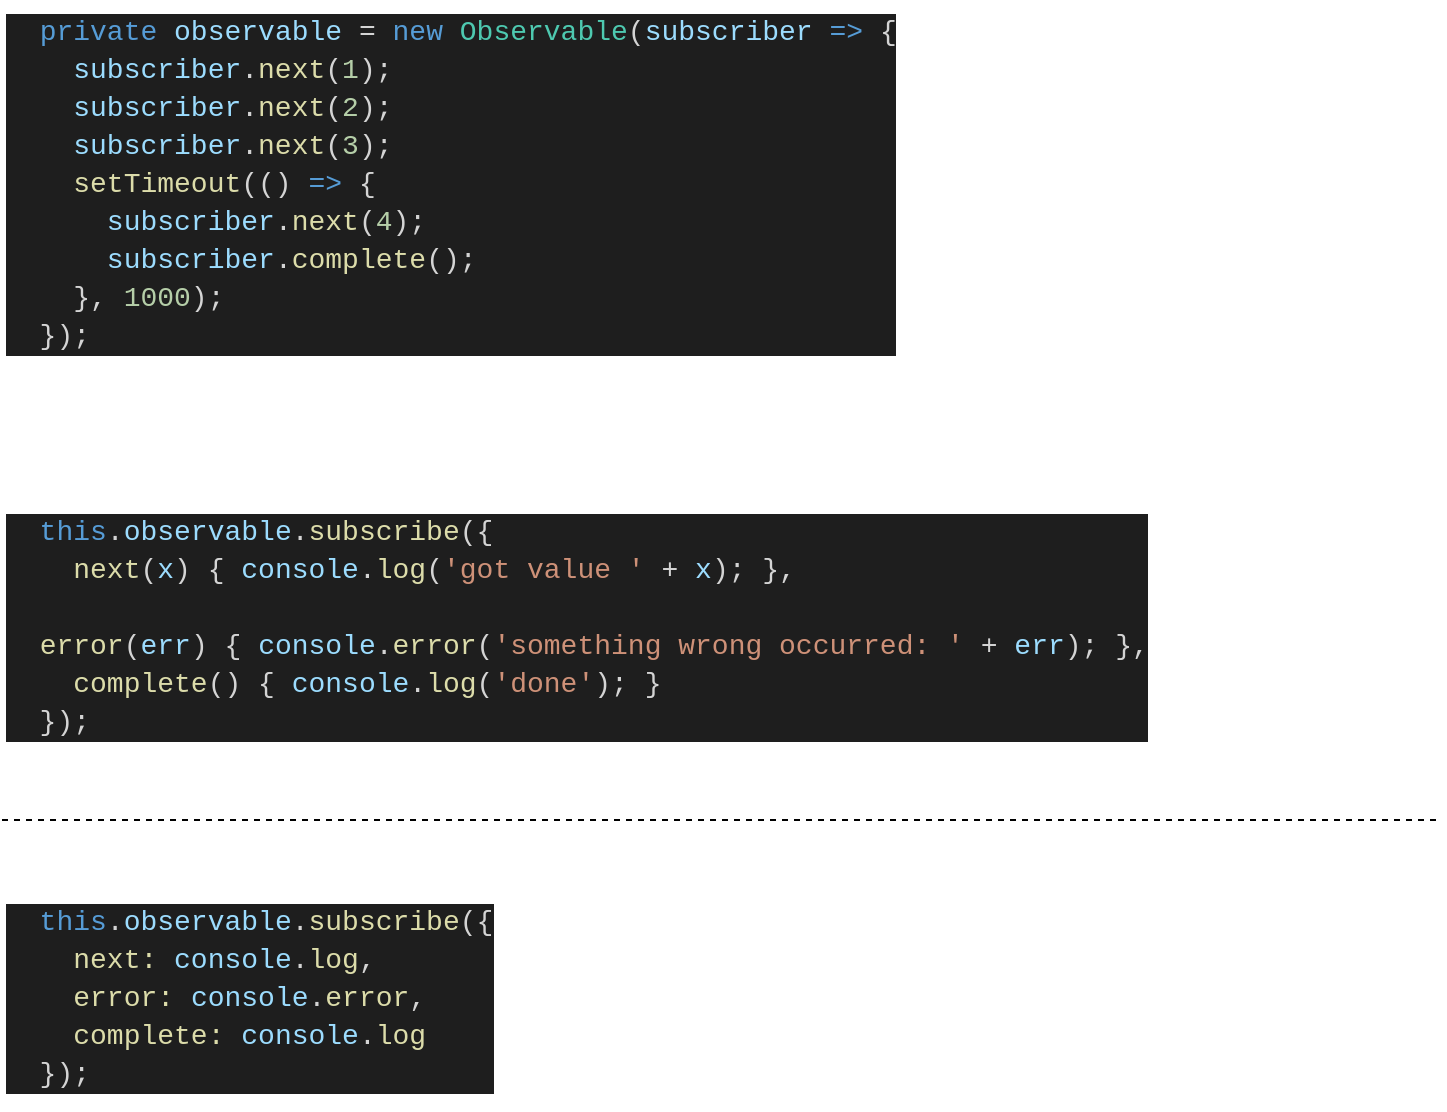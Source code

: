 <mxfile version="13.7.3" type="device" pages="3"><diagram id="q4-Cs6clWWx3zM11zpZe" name="observer"><mxGraphModel dx="1024" dy="592" grid="1" gridSize="10" guides="1" tooltips="1" connect="1" arrows="1" fold="1" page="1" pageScale="1" pageWidth="827" pageHeight="1169" math="0" shadow="0"><root><mxCell id="NyrH_KXfmQNb-sl-_Fos-0"/><mxCell id="NyrH_KXfmQNb-sl-_Fos-1" parent="NyrH_KXfmQNb-sl-_Fos-0"/><mxCell id="bl4Q65N8WGVQbMahsmM5-0" value="&lt;div style=&quot;color: rgb(212, 212, 212); background-color: rgb(30, 30, 30); font-family: consolas, &amp;quot;courier new&amp;quot;, monospace; font-weight: normal; font-size: 14px; line-height: 19px;&quot;&gt;&lt;div&gt;&lt;span style=&quot;color: #d4d4d4&quot;&gt;&amp;nbsp;&amp;nbsp;&lt;/span&gt;&lt;span style=&quot;color: #569cd6&quot;&gt;private&lt;/span&gt;&lt;span style=&quot;color: #d4d4d4&quot;&gt;&amp;nbsp;&lt;/span&gt;&lt;span style=&quot;color: #9cdcfe&quot;&gt;observable&lt;/span&gt;&lt;span style=&quot;color: #d4d4d4&quot;&gt;&amp;nbsp;=&amp;nbsp;&lt;/span&gt;&lt;span style=&quot;color: #569cd6&quot;&gt;new&lt;/span&gt;&lt;span style=&quot;color: #d4d4d4&quot;&gt;&amp;nbsp;&lt;/span&gt;&lt;span style=&quot;color: #4ec9b0&quot;&gt;Observable&lt;/span&gt;&lt;span style=&quot;color: #d4d4d4&quot;&gt;(&lt;/span&gt;&lt;span style=&quot;color: #9cdcfe&quot;&gt;subscriber&lt;/span&gt;&lt;span style=&quot;color: #d4d4d4&quot;&gt;&amp;nbsp;&lt;/span&gt;&lt;span style=&quot;color: #569cd6&quot;&gt;=&amp;gt;&lt;/span&gt;&lt;span style=&quot;color: #d4d4d4&quot;&gt;&amp;nbsp;{&lt;/span&gt;&lt;/div&gt;&lt;div&gt;&lt;span style=&quot;color: #d4d4d4&quot;&gt;&amp;nbsp;&amp;nbsp;&amp;nbsp;&amp;nbsp;&lt;/span&gt;&lt;span style=&quot;color: #9cdcfe&quot;&gt;subscriber&lt;/span&gt;&lt;span style=&quot;color: #d4d4d4&quot;&gt;.&lt;/span&gt;&lt;span style=&quot;color: #dcdcaa&quot;&gt;next&lt;/span&gt;&lt;span style=&quot;color: #d4d4d4&quot;&gt;(&lt;/span&gt;&lt;span style=&quot;color: #b5cea8&quot;&gt;1&lt;/span&gt;&lt;span style=&quot;color: #d4d4d4&quot;&gt;);&lt;/span&gt;&lt;/div&gt;&lt;div&gt;&lt;span style=&quot;color: #d4d4d4&quot;&gt;&amp;nbsp;&amp;nbsp;&amp;nbsp;&amp;nbsp;&lt;/span&gt;&lt;span style=&quot;color: #9cdcfe&quot;&gt;subscriber&lt;/span&gt;&lt;span style=&quot;color: #d4d4d4&quot;&gt;.&lt;/span&gt;&lt;span style=&quot;color: #dcdcaa&quot;&gt;next&lt;/span&gt;&lt;span style=&quot;color: #d4d4d4&quot;&gt;(&lt;/span&gt;&lt;span style=&quot;color: #b5cea8&quot;&gt;2&lt;/span&gt;&lt;span style=&quot;color: #d4d4d4&quot;&gt;);&lt;/span&gt;&lt;/div&gt;&lt;div&gt;&lt;span style=&quot;color: #d4d4d4&quot;&gt;&amp;nbsp;&amp;nbsp;&amp;nbsp;&amp;nbsp;&lt;/span&gt;&lt;span style=&quot;color: #9cdcfe&quot;&gt;subscriber&lt;/span&gt;&lt;span style=&quot;color: #d4d4d4&quot;&gt;.&lt;/span&gt;&lt;span style=&quot;color: #dcdcaa&quot;&gt;next&lt;/span&gt;&lt;span style=&quot;color: #d4d4d4&quot;&gt;(&lt;/span&gt;&lt;span style=&quot;color: #b5cea8&quot;&gt;3&lt;/span&gt;&lt;span style=&quot;color: #d4d4d4&quot;&gt;);&lt;/span&gt;&lt;/div&gt;&lt;div&gt;&lt;span style=&quot;color: #d4d4d4&quot;&gt;&amp;nbsp;&amp;nbsp;&amp;nbsp;&amp;nbsp;&lt;/span&gt;&lt;span style=&quot;color: #dcdcaa&quot;&gt;setTimeout&lt;/span&gt;&lt;span style=&quot;color: #d4d4d4&quot;&gt;(()&amp;nbsp;&lt;/span&gt;&lt;span style=&quot;color: #569cd6&quot;&gt;=&amp;gt;&lt;/span&gt;&lt;span style=&quot;color: #d4d4d4&quot;&gt;&amp;nbsp;{&lt;/span&gt;&lt;/div&gt;&lt;div&gt;&lt;span style=&quot;color: #d4d4d4&quot;&gt;&amp;nbsp;&amp;nbsp;&amp;nbsp;&amp;nbsp;&amp;nbsp;&amp;nbsp;&lt;/span&gt;&lt;span style=&quot;color: #9cdcfe&quot;&gt;subscriber&lt;/span&gt;&lt;span style=&quot;color: #d4d4d4&quot;&gt;.&lt;/span&gt;&lt;span style=&quot;color: #dcdcaa&quot;&gt;next&lt;/span&gt;&lt;span style=&quot;color: #d4d4d4&quot;&gt;(&lt;/span&gt;&lt;span style=&quot;color: #b5cea8&quot;&gt;4&lt;/span&gt;&lt;span style=&quot;color: #d4d4d4&quot;&gt;);&lt;/span&gt;&lt;/div&gt;&lt;div&gt;&lt;span style=&quot;color: #d4d4d4&quot;&gt;&amp;nbsp;&amp;nbsp;&amp;nbsp;&amp;nbsp;&amp;nbsp;&amp;nbsp;&lt;/span&gt;&lt;span style=&quot;color: #9cdcfe&quot;&gt;subscriber&lt;/span&gt;&lt;span style=&quot;color: #d4d4d4&quot;&gt;.&lt;/span&gt;&lt;span style=&quot;color: #dcdcaa&quot;&gt;complete&lt;/span&gt;&lt;span style=&quot;color: #d4d4d4&quot;&gt;();&lt;/span&gt;&lt;/div&gt;&lt;div&gt;&lt;span style=&quot;color: #d4d4d4&quot;&gt;&amp;nbsp;&amp;nbsp;&amp;nbsp;&amp;nbsp;},&amp;nbsp;&lt;/span&gt;&lt;span style=&quot;color: #b5cea8&quot;&gt;1000&lt;/span&gt;&lt;span style=&quot;color: #d4d4d4&quot;&gt;);&lt;/span&gt;&lt;/div&gt;&lt;div&gt;&lt;span style=&quot;color: #d4d4d4&quot;&gt;&amp;nbsp;&amp;nbsp;});&lt;/span&gt;&lt;/div&gt;&lt;/div&gt;" style="text;whiteSpace=wrap;html=1;" parent="NyrH_KXfmQNb-sl-_Fos-1" vertex="1"><mxGeometry x="40" y="30" width="430" height="180" as="geometry"/></mxCell><mxCell id="bl4Q65N8WGVQbMahsmM5-1" value="&lt;div style=&quot;color: rgb(212 , 212 , 212) ; background-color: rgb(30 , 30 , 30) ; font-family: &amp;#34;consolas&amp;#34; , &amp;#34;courier new&amp;#34; , monospace ; font-weight: normal ; font-size: 14px ; line-height: 19px&quot;&gt;&lt;div&gt;&lt;span style=&quot;color: #569cd6&quot;&gt;&amp;nbsp; this&lt;/span&gt;&lt;span style=&quot;color: #d4d4d4&quot;&gt;.&lt;/span&gt;&lt;span style=&quot;color: #9cdcfe&quot;&gt;observable&lt;/span&gt;&lt;span style=&quot;color: #d4d4d4&quot;&gt;.&lt;/span&gt;&lt;span style=&quot;color: #dcdcaa&quot;&gt;subscribe&lt;/span&gt;&lt;span style=&quot;color: #d4d4d4&quot;&gt;({&lt;/span&gt;&lt;/div&gt;&lt;div&gt;&lt;span style=&quot;color: #d4d4d4&quot;&gt;&amp;nbsp; &amp;nbsp;&amp;nbsp;&lt;/span&gt;&lt;span style=&quot;color: #dcdcaa&quot;&gt;next&lt;/span&gt;&lt;span style=&quot;color: #d4d4d4&quot;&gt;(&lt;/span&gt;&lt;span style=&quot;color: #9cdcfe&quot;&gt;x&lt;/span&gt;&lt;span style=&quot;color: #d4d4d4&quot;&gt;)&amp;nbsp;{&amp;nbsp;&lt;/span&gt;&lt;span style=&quot;color: #9cdcfe&quot;&gt;console&lt;/span&gt;&lt;span style=&quot;color: #d4d4d4&quot;&gt;.&lt;/span&gt;&lt;span style=&quot;color: #dcdcaa&quot;&gt;log&lt;/span&gt;&lt;span style=&quot;color: #d4d4d4&quot;&gt;(&lt;/span&gt;&lt;span style=&quot;color: #ce9178&quot;&gt;'got&amp;nbsp;value&amp;nbsp;'&lt;/span&gt;&lt;span style=&quot;color: #d4d4d4&quot;&gt;&amp;nbsp;+&amp;nbsp;&lt;/span&gt;&lt;span style=&quot;color: #9cdcfe&quot;&gt;x&lt;/span&gt;&lt;span style=&quot;color: #d4d4d4&quot;&gt;);&amp;nbsp;},&lt;/span&gt;&lt;/div&gt;&lt;div&gt;&lt;span style=&quot;color: #d4d4d4&quot;&gt;&amp;nbsp; &amp;nbsp;&amp;nbsp;&lt;/span&gt;&lt;span style=&quot;color: #dcdcaa&quot;&gt;error&lt;/span&gt;&lt;span style=&quot;color: #d4d4d4&quot;&gt;(&lt;/span&gt;&lt;span style=&quot;color: #9cdcfe&quot;&gt;err&lt;/span&gt;&lt;span style=&quot;color: #d4d4d4&quot;&gt;)&amp;nbsp;{&amp;nbsp;&lt;/span&gt;&lt;span style=&quot;color: #9cdcfe&quot;&gt;console&lt;/span&gt;&lt;span style=&quot;color: #d4d4d4&quot;&gt;.&lt;/span&gt;&lt;span style=&quot;color: #dcdcaa&quot;&gt;error&lt;/span&gt;&lt;span style=&quot;color: #d4d4d4&quot;&gt;(&lt;/span&gt;&lt;span style=&quot;color: #ce9178&quot;&gt;'something&amp;nbsp;wrong&amp;nbsp;occurred:&amp;nbsp;'&lt;/span&gt;&lt;span style=&quot;color: #d4d4d4&quot;&gt;&amp;nbsp;+&amp;nbsp;&lt;/span&gt;&lt;span style=&quot;color: #9cdcfe&quot;&gt;err&lt;/span&gt;&lt;span style=&quot;color: #d4d4d4&quot;&gt;);&amp;nbsp;},&lt;/span&gt;&lt;/div&gt;&lt;div&gt;&lt;span style=&quot;color: #d4d4d4&quot;&gt;&amp;nbsp; &amp;nbsp;&amp;nbsp;&lt;/span&gt;&lt;span style=&quot;color: #dcdcaa&quot;&gt;complete&lt;/span&gt;&lt;span style=&quot;color: #d4d4d4&quot;&gt;()&amp;nbsp;{&amp;nbsp;&lt;/span&gt;&lt;span style=&quot;color: #9cdcfe&quot;&gt;console&lt;/span&gt;&lt;span style=&quot;color: #d4d4d4&quot;&gt;.&lt;/span&gt;&lt;span style=&quot;color: #dcdcaa&quot;&gt;log&lt;/span&gt;&lt;span style=&quot;color: #d4d4d4&quot;&gt;(&lt;/span&gt;&lt;span style=&quot;color: #ce9178&quot;&gt;'done'&lt;/span&gt;&lt;span style=&quot;color: #d4d4d4&quot;&gt;);&amp;nbsp;}&lt;/span&gt;&lt;/div&gt;&lt;div&gt;&lt;span style=&quot;color: #d4d4d4&quot;&gt;&amp;nbsp; });&lt;/span&gt;&lt;/div&gt;&lt;/div&gt;" style="text;whiteSpace=wrap;html=1;" parent="NyrH_KXfmQNb-sl-_Fos-1" vertex="1"><mxGeometry x="40" y="280" width="550" height="110" as="geometry"/></mxCell><mxCell id="k8KP2b5JOS1KZEbM5I2Y-0" value="" style="endArrow=none;dashed=1;html=1;" parent="NyrH_KXfmQNb-sl-_Fos-1" edge="1"><mxGeometry width="50" height="50" relative="1" as="geometry"><mxPoint x="40" y="440" as="sourcePoint"/><mxPoint x="760" y="440" as="targetPoint"/></mxGeometry></mxCell><mxCell id="k8KP2b5JOS1KZEbM5I2Y-1" value="&lt;div style=&quot;color: rgb(212 , 212 , 212) ; background-color: rgb(30 , 30 , 30) ; font-family: &amp;#34;consolas&amp;#34; , &amp;#34;courier new&amp;#34; , monospace ; font-weight: normal ; font-size: 14px ; line-height: 19px&quot;&gt;&lt;div&gt;&lt;span style=&quot;color: #569cd6&quot;&gt;&amp;nbsp; this&lt;/span&gt;&lt;span style=&quot;color: #d4d4d4&quot;&gt;.&lt;/span&gt;&lt;span style=&quot;color: #9cdcfe&quot;&gt;observable&lt;/span&gt;&lt;span style=&quot;color: #d4d4d4&quot;&gt;.&lt;/span&gt;&lt;span style=&quot;color: #dcdcaa&quot;&gt;subscribe&lt;/span&gt;&lt;span style=&quot;color: #d4d4d4&quot;&gt;({&lt;/span&gt;&lt;/div&gt;&lt;div&gt;&lt;span style=&quot;color: #d4d4d4&quot;&gt;&amp;nbsp; &amp;nbsp;&amp;nbsp;&lt;/span&gt;&lt;span style=&quot;color: #dcdcaa&quot;&gt;next:&amp;nbsp;&lt;/span&gt;&lt;span style=&quot;color: #9cdcfe&quot;&gt;console&lt;/span&gt;&lt;span style=&quot;color: #d4d4d4&quot;&gt;.&lt;/span&gt;&lt;span style=&quot;color: #dcdcaa&quot;&gt;log&lt;/span&gt;&lt;span style=&quot;color: #d4d4d4&quot;&gt;,&lt;/span&gt;&lt;/div&gt;&lt;div&gt;&lt;span style=&quot;color: #d4d4d4&quot;&gt;&amp;nbsp; &amp;nbsp;&amp;nbsp;&lt;/span&gt;&lt;span style=&quot;color: #dcdcaa&quot;&gt;error:&lt;/span&gt;&lt;span style=&quot;color: #d4d4d4&quot;&gt;&amp;nbsp;&lt;/span&gt;&lt;span style=&quot;color: #9cdcfe&quot;&gt;console&lt;/span&gt;&lt;span style=&quot;color: #d4d4d4&quot;&gt;.&lt;/span&gt;&lt;span style=&quot;color: #dcdcaa&quot;&gt;error&lt;/span&gt;&lt;span style=&quot;color: #d4d4d4&quot;&gt;,&lt;/span&gt;&lt;/div&gt;&lt;div&gt;&lt;span style=&quot;color: #d4d4d4&quot;&gt;&amp;nbsp; &amp;nbsp;&amp;nbsp;&lt;/span&gt;&lt;span style=&quot;color: #dcdcaa&quot;&gt;complete:&lt;/span&gt;&lt;span style=&quot;color: #d4d4d4&quot;&gt;&amp;nbsp;&lt;/span&gt;&lt;span style=&quot;color: #9cdcfe&quot;&gt;console&lt;/span&gt;&lt;span style=&quot;color: #d4d4d4&quot;&gt;.&lt;/span&gt;&lt;span style=&quot;color: #dcdcaa&quot;&gt;log&lt;/span&gt;&lt;/div&gt;&lt;div&gt;&lt;span style=&quot;color: #d4d4d4&quot;&gt;&amp;nbsp; });&lt;/span&gt;&lt;/div&gt;&lt;/div&gt;" style="text;whiteSpace=wrap;html=1;" parent="NyrH_KXfmQNb-sl-_Fos-1" vertex="1"><mxGeometry x="40" y="475" width="550" height="110" as="geometry"/></mxCell></root></mxGraphModel></diagram><diagram id="GIhXKpiZs0hdvlosxMSE" name="подписка и проблема"><mxGraphModel dx="1024" dy="592" grid="1" gridSize="10" guides="1" tooltips="1" connect="1" arrows="1" fold="1" page="1" pageScale="1" pageWidth="827" pageHeight="1169" math="0" shadow="0"><root><mxCell id="XakYHDDZfulAvQ0nV93A-0"/><mxCell id="XakYHDDZfulAvQ0nV93A-1" parent="XakYHDDZfulAvQ0nV93A-0"/><mxCell id="XakYHDDZfulAvQ0nV93A-3" value="&lt;pre style=&quot;background-color: rgb(43 , 43 , 43) ; color: rgb(169 , 183 , 198) ; font-family: &amp;#34;jetbrains mono&amp;#34; , monospace ; font-size: 14px&quot;&gt;&lt;span style=&quot;color: #9876aa&quot;&gt;interval &lt;/span&gt;= &lt;span style=&quot;color: #ffc66d&quot;&gt;interval&lt;/span&gt;(&lt;span style=&quot;color: #6897bb&quot;&gt;1000&lt;/span&gt;)&lt;span style=&quot;color: #cc7832&quot;&gt;;&lt;/span&gt;&lt;/pre&gt;" style="text;whiteSpace=wrap;html=1;verticalAlign=middle;" parent="XakYHDDZfulAvQ0nV93A-1" vertex="1"><mxGeometry x="40" y="110" width="210" height="20" as="geometry"/></mxCell><mxCell id="XakYHDDZfulAvQ0nV93A-4" value="&lt;pre style=&quot;background-color: rgb(43 , 43 , 43) ; color: rgb(169 , 183 , 198) ; font-family: &amp;#34;jetbrains mono&amp;#34; , monospace ; font-size: 14px&quot;&gt;&lt;span style=&quot;color: rgb(204 , 120 , 50) ; font-size: 14px&quot;&gt;import &lt;/span&gt;{&lt;span style=&quot;color: rgb(255 , 198 , 109) ; font-size: 14px&quot;&gt;interval&lt;/span&gt;} &lt;span style=&quot;color: rgb(204 , 120 , 50) ; font-size: 14px&quot;&gt;from &lt;/span&gt;&lt;span style=&quot;color: rgb(106 , 135 , 89) ; font-size: 14px&quot;&gt;'rxjs'&lt;/span&gt;&lt;span style=&quot;color: rgb(204 , 120 , 50) ; font-size: 14px&quot;&gt;;&lt;/span&gt;&lt;/pre&gt;" style="text;whiteSpace=wrap;html=1;verticalAlign=middle;fontSize=14;" parent="XakYHDDZfulAvQ0nV93A-1" vertex="1"><mxGeometry x="40" y="70" width="330" height="20" as="geometry"/></mxCell><mxCell id="XakYHDDZfulAvQ0nV93A-5" value="&lt;pre style=&quot;background-color: rgb(43 , 43 , 43) ; color: rgb(169 , 183 , 198) ; font-family: &amp;#34;jetbrains mono&amp;#34; , monospace ; font-size: 16px&quot;&gt;&lt;span style=&quot;color: #cc7832&quot;&gt;this&lt;/span&gt;.&lt;span style=&quot;color: #9876aa&quot;&gt;service&lt;/span&gt;.&lt;span style=&quot;color: #9876aa&quot;&gt;interval&lt;/span&gt;.&lt;span style=&quot;color: #ffc66d&quot;&gt;subscribe&lt;/span&gt;(&lt;span style=&quot;color: #9876aa ; font-weight: bold ; font-style: italic&quot;&gt;console&lt;/span&gt;.&lt;span style=&quot;color: #ffc66d&quot;&gt;log&lt;/span&gt;)&lt;span style=&quot;color: #cc7832&quot;&gt;;&lt;/span&gt;&lt;/pre&gt;" style="text;whiteSpace=wrap;html=1;fontSize=14;verticalAlign=middle;" parent="XakYHDDZfulAvQ0nV93A-1" vertex="1"><mxGeometry x="40" y="200" width="400" height="30" as="geometry"/></mxCell><mxCell id="XakYHDDZfulAvQ0nV93A-6" value="component" style="text;html=1;align=center;verticalAlign=middle;resizable=0;points=[];autosize=1;fontSize=14;" parent="XakYHDDZfulAvQ0nV93A-1" vertex="1"><mxGeometry x="40" y="160" width="90" height="20" as="geometry"/></mxCell><mxCell id="XakYHDDZfulAvQ0nV93A-7" value="service" style="text;html=1;align=center;verticalAlign=middle;resizable=0;points=[];autosize=1;fontSize=14;" parent="XakYHDDZfulAvQ0nV93A-1" vertex="1"><mxGeometry x="40" y="40" width="60" height="20" as="geometry"/></mxCell><mxCell id="XakYHDDZfulAvQ0nV93A-8" value="&lt;pre style=&quot;background-color: #2b2b2b ; color: #a9b7c6 ; font-family: &amp;quot;jetbrains mono&amp;quot; , monospace ; font-size: 9 8pt&quot;&gt;&lt;span style=&quot;color: #cc7832&quot;&gt;this&lt;/span&gt;.&lt;span style=&quot;color: #9876aa&quot;&gt;service&lt;/span&gt;.&lt;span style=&quot;color: #9876aa&quot;&gt;hello&lt;/span&gt;.&lt;span style=&quot;color: #ffc66d&quot;&gt;subscribe&lt;/span&gt;(x =&amp;gt; {&lt;br&gt;  &lt;span style=&quot;color: #cc7832&quot;&gt;this&lt;/span&gt;.&lt;span style=&quot;color: #9876aa&quot;&gt;myChild &lt;/span&gt;= &lt;span style=&quot;color: #6a8759&quot;&gt;'child' &lt;/span&gt;+ x&lt;span style=&quot;color: #cc7832&quot;&gt;;&lt;br&gt;&lt;/span&gt;})&lt;span style=&quot;color: #cc7832&quot;&gt;;&lt;/span&gt;&lt;/pre&gt;" style="text;whiteSpace=wrap;html=1;fontSize=14;verticalAlign=middle;" parent="XakYHDDZfulAvQ0nV93A-1" vertex="1"><mxGeometry x="40" y="470" width="320" height="60" as="geometry"/></mxCell><mxCell id="XakYHDDZfulAvQ0nV93A-9" value="this.myChild - создается утечка памяти" style="text;html=1;align=center;verticalAlign=middle;resizable=0;points=[];autosize=1;fontSize=14;" parent="XakYHDDZfulAvQ0nV93A-1" vertex="1"><mxGeometry x="440" y="490" width="270" height="20" as="geometry"/></mxCell><mxCell id="XakYHDDZfulAvQ0nV93A-10" value="&lt;pre style=&quot;background-color: rgb(43 , 43 , 43) ; color: rgb(169 , 183 , 198) ; font-family: &amp;#34;jetbrains mono&amp;#34; , monospace ; font-size: 16px&quot;&gt;&lt;span style=&quot;color: #9876aa&quot;&gt;hello &lt;/span&gt;= &lt;span style=&quot;color: #cc7832&quot;&gt;new &lt;/span&gt;Observable(subscriber =&amp;gt; {&lt;br&gt;  subscriber.&lt;span style=&quot;color: #ffc66d&quot;&gt;next&lt;/span&gt;(&lt;span style=&quot;color: #6897bb&quot;&gt;1&lt;/span&gt;)&lt;span style=&quot;color: #cc7832&quot;&gt;;&lt;br&gt;&lt;/span&gt;})&lt;span style=&quot;color: #cc7832&quot;&gt;;&lt;/span&gt;&lt;/pre&gt;" style="text;whiteSpace=wrap;html=1;fontSize=14;verticalAlign=middle;" parent="XakYHDDZfulAvQ0nV93A-1" vertex="1"><mxGeometry x="40" y="360" width="340" height="70" as="geometry"/></mxCell><mxCell id="XakYHDDZfulAvQ0nV93A-11" value="service" style="text;html=1;align=center;verticalAlign=middle;resizable=0;points=[];autosize=1;fontSize=14;" parent="XakYHDDZfulAvQ0nV93A-1" vertex="1"><mxGeometry x="40" y="320" width="60" height="20" as="geometry"/></mxCell><mxCell id="XakYHDDZfulAvQ0nV93A-12" value="component" style="text;html=1;align=center;verticalAlign=middle;resizable=0;points=[];autosize=1;fontSize=14;" parent="XakYHDDZfulAvQ0nV93A-1" vertex="1"><mxGeometry x="40" y="440" width="90" height="20" as="geometry"/></mxCell><mxCell id="XakYHDDZfulAvQ0nV93A-13" value="" style="endArrow=none;dashed=1;html=1;fontSize=14;" parent="XakYHDDZfulAvQ0nV93A-1" edge="1"><mxGeometry width="50" height="50" relative="1" as="geometry"><mxPoint x="40" y="290" as="sourcePoint"/><mxPoint x="800" y="290" as="targetPoint"/></mxGeometry></mxCell><mxCell id="cxSMJK2jfGqGvkmIL8xO-0" value="постоянный эмит событий" style="text;html=1;align=center;verticalAlign=middle;resizable=0;points=[];autosize=1;fontSize=14;" parent="XakYHDDZfulAvQ0nV93A-1" vertex="1"><mxGeometry x="520" y="205" width="190" height="20" as="geometry"/></mxCell><mxCell id="cxSMJK2jfGqGvkmIL8xO-1" value="&lt;table class=&quot;highlight tab-size js-file-line-container&quot; style=&quot;border: 0px ; font-size: 12px ; font-style: normal ; font-weight: 400 ; margin: 0px ; outline: 0px ; padding: 0px ; vertical-align: baseline ; border-collapse: collapse ; border-spacing: 0px ; width: 608px ; table-layout: auto ; line-height: 1.4 ; color: rgb(51 , 51 , 51) ; background: rgb(255 , 255 , 255) ; letter-spacing: normal ; text-align: left ; text-indent: 0px ; text-transform: none ; word-spacing: 0px&quot;&gt;&lt;tbody style=&quot;border: 0px ; font-family: inherit ; font-size: 12px ; font-style: inherit ; font-weight: inherit ; margin: 0px ; outline: 0px ; padding: 0px ; vertical-align: baseline&quot;&gt;&lt;tr style=&quot;border: 0px ; font-family: inherit ; font-size: 12px ; font-style: inherit ; font-weight: inherit ; margin: 0px ; outline: 0px ; padding: 0px ; vertical-align: baseline&quot;&gt;&lt;td id=&quot;file-forms-ts-LC3&quot; class=&quot;blob-code blob-code-inner js-file-line&quot; style=&quot;border: 0px ; font-size: 12px ; font-style: inherit ; font-weight: normal ; margin: 0px ; outline: 0px ; padding: 1px 10px ; vertical-align: top ; text-align: left ; position: relative ; line-height: 20px ; overflow: visible ; color: rgb(36 , 41 , 46) ; overflow-wrap: normal ; background: transparent&quot;&gt;  &lt;span class=&quot;pl-en&quot; style=&quot;border: 0px ; font-family: inherit ; font-size: 12px ; font-style: inherit ; font-weight: inherit ; margin: 0px ; outline: 0px ; padding: 0px ; vertical-align: baseline ; color: rgb(111 , 66 , 193)&quot;&gt;&amp;nbsp;ngOnInit&lt;/span&gt;&lt;span class=&quot;pl-kos&quot; style=&quot;border: 0px ; font-family: inherit ; font-size: 12px ; font-style: inherit ; font-weight: inherit ; margin: 0px ; outline: 0px ; padding: 0px ; vertical-align: baseline&quot;&gt;(&lt;/span&gt;&lt;span class=&quot;pl-kos&quot; style=&quot;border: 0px ; font-family: inherit ; font-size: 12px ; font-style: inherit ; font-weight: inherit ; margin: 0px ; outline: 0px ; padding: 0px ; vertical-align: baseline&quot;&gt;)&lt;/span&gt; &lt;span class=&quot;pl-kos&quot; style=&quot;border: 0px ; font-family: inherit ; font-size: 12px ; font-style: inherit ; font-weight: inherit ; margin: 0px ; outline: 0px ; padding: 0px ; vertical-align: baseline&quot;&gt;{&lt;/span&gt;&lt;/td&gt;&lt;/tr&gt;&lt;tr style=&quot;border: 0px ; font-family: inherit ; font-size: 12px ; font-style: inherit ; font-weight: inherit ; margin: 0px ; outline: 0px ; padding: 0px ; vertical-align: baseline&quot;&gt;&lt;td id=&quot;file-forms-ts-L4&quot; class=&quot;blob-num js-line-number&quot; style=&quot;border-width: 1px 0px 0px ; border-top-style: solid ; border-top-color: rgb(221 , 221 , 221) ; font-size: 12px ; font-style: inherit ; font-weight: normal ; margin: 0px ; outline: 0px ; padding: 1px 10px ; vertical-align: top ; text-align: right ; width: 13.6px ; min-width: inherit ; line-height: 20px ; color: rgba(27 , 31 , 35 , 0.3) ; cursor: pointer ; background: transparent&quot;&gt;&lt;/td&gt;&lt;td id=&quot;file-forms-ts-LC4&quot; class=&quot;blob-code blob-code-inner js-file-line&quot; style=&quot;border: 0px ; font-size: 12px ; font-style: inherit ; font-weight: normal ; margin: 0px ; outline: 0px ; padding: 1px 10px ; vertical-align: top ; text-align: left ; position: relative ; line-height: 20px ; overflow: visible ; color: rgb(36 , 41 , 46) ; overflow-wrap: normal ; background: transparent&quot;&gt;    &lt;span class=&quot;pl-smi&quot; style=&quot;border: 0px ; font-family: inherit ; font-size: 12px ; font-style: inherit ; font-weight: inherit ; margin: 0px ; outline: 0px ; padding: 0px ; vertical-align: baseline ; color: rgb(36 , 41 , 46)&quot;&gt;this&lt;/span&gt;&lt;span class=&quot;pl-kos&quot; style=&quot;border: 0px ; font-family: inherit ; font-size: 12px ; font-style: inherit ; font-weight: inherit ; margin: 0px ; outline: 0px ; padding: 0px ; vertical-align: baseline&quot;&gt;.&lt;/span&gt;&lt;span class=&quot;pl-c1&quot; style=&quot;border: 0px ; font-family: inherit ; font-size: 12px ; font-style: inherit ; font-weight: inherit ; margin: 0px ; outline: 0px ; padding: 0px ; vertical-align: baseline ; color: rgb(0 , 92 , 197)&quot;&gt;form&lt;/span&gt; &lt;span class=&quot;pl-c1&quot; style=&quot;border: 0px ; font-family: inherit ; font-size: 12px ; font-style: inherit ; font-weight: inherit ; margin: 0px ; outline: 0px ; padding: 0px ; vertical-align: baseline ; color: rgb(0 , 92 , 197)&quot;&gt;=&lt;/span&gt; &lt;span class=&quot;pl-k&quot; style=&quot;border: 0px ; font-family: inherit ; font-size: 12px ; font-style: inherit ; font-weight: inherit ; margin: 0px ; outline: 0px ; padding: 0px ; vertical-align: baseline ; color: rgb(215 , 58 , 73)&quot;&gt;new&lt;/span&gt; &lt;span class=&quot;pl-smi&quot; style=&quot;border: 0px ; font-family: inherit ; font-size: 12px ; font-style: inherit ; font-weight: inherit ; margin: 0px ; outline: 0px ; padding: 0px ; vertical-align: baseline ; color: rgb(36 , 41 , 46)&quot;&gt;FormGroup&lt;/span&gt;&lt;span class=&quot;pl-kos&quot; style=&quot;border: 0px ; font-family: inherit ; font-size: 12px ; font-style: inherit ; font-weight: inherit ; margin: 0px ; outline: 0px ; padding: 0px ; vertical-align: baseline&quot;&gt;(&lt;/span&gt;&lt;span class=&quot;pl-kos&quot; style=&quot;border: 0px ; font-family: inherit ; font-size: 12px ; font-style: inherit ; font-weight: inherit ; margin: 0px ; outline: 0px ; padding: 0px ; vertical-align: baseline&quot;&gt;{&lt;/span&gt;...&lt;span class=&quot;pl-kos&quot; style=&quot;border: 0px ; font-family: inherit ; font-size: 12px ; font-style: inherit ; font-weight: inherit ; margin: 0px ; outline: 0px ; padding: 0px ; vertical-align: baseline&quot;&gt;}&lt;/span&gt;&lt;span class=&quot;pl-kos&quot; style=&quot;border: 0px ; font-family: inherit ; font-size: 12px ; font-style: inherit ; font-weight: inherit ; margin: 0px ; outline: 0px ; padding: 0px ; vertical-align: baseline&quot;&gt;)&lt;/span&gt;&lt;span class=&quot;pl-kos&quot; style=&quot;border: 0px ; font-family: inherit ; font-size: 12px ; font-style: inherit ; font-weight: inherit ; margin: 0px ; outline: 0px ; padding: 0px ; vertical-align: baseline&quot;&gt;;&lt;/span&gt;&lt;/td&gt;&lt;/tr&gt;&lt;tr style=&quot;border: 0px ; font-family: inherit ; font-size: 12px ; font-style: inherit ; font-weight: inherit ; margin: 0px ; outline: 0px ; padding: 0px ; vertical-align: baseline&quot;&gt;&lt;td id=&quot;file-forms-ts-L5&quot; class=&quot;blob-num js-line-number&quot; style=&quot;border-width: 1px 0px 0px ; border-top-style: solid ; border-top-color: rgb(221 , 221 , 221) ; font-size: 12px ; font-style: inherit ; font-weight: normal ; margin: 0px ; outline: 0px ; padding: 1px 10px ; vertical-align: top ; text-align: right ; width: 13.6px ; min-width: inherit ; line-height: 20px ; color: rgba(27 , 31 , 35 , 0.3) ; cursor: pointer ; background: transparent&quot;&gt;&lt;/td&gt;&lt;td id=&quot;file-forms-ts-LC5&quot; class=&quot;blob-code blob-code-inner js-file-line&quot; style=&quot;border: 0px ; font-size: 12px ; font-style: inherit ; font-weight: normal ; margin: 0px ; outline: 0px ; padding: 1px 10px ; vertical-align: top ; text-align: left ; position: relative ; line-height: 20px ; overflow: visible ; color: rgb(36 , 41 , 46) ; overflow-wrap: normal ; background: transparent&quot;&gt;    &lt;span class=&quot;pl-smi&quot; style=&quot;border: 0px ; font-family: inherit ; font-size: 12px ; font-style: inherit ; font-weight: inherit ; margin: 0px ; outline: 0px ; padding: 0px ; vertical-align: baseline ; color: rgb(36 , 41 , 46)&quot;&gt;this&lt;/span&gt;&lt;span class=&quot;pl-kos&quot; style=&quot;border: 0px ; font-family: inherit ; font-size: 12px ; font-style: inherit ; font-weight: inherit ; margin: 0px ; outline: 0px ; padding: 0px ; vertical-align: baseline&quot;&gt;.&lt;/span&gt;&lt;span class=&quot;pl-c1&quot; style=&quot;border: 0px ; font-family: inherit ; font-size: 12px ; font-style: inherit ; font-weight: inherit ; margin: 0px ; outline: 0px ; padding: 0px ; vertical-align: baseline ; color: rgb(0 , 92 , 197)&quot;&gt;valueChangesSubscription&lt;/span&gt;  &lt;span class=&quot;pl-c1&quot; style=&quot;border: 0px ; font-family: inherit ; font-size: 12px ; font-style: inherit ; font-weight: inherit ; margin: 0px ; outline: 0px ; padding: 0px ; vertical-align: baseline ; color: rgb(0 , 92 , 197)&quot;&gt;=&lt;/span&gt; &lt;span class=&quot;pl-smi&quot; style=&quot;border: 0px ; font-family: inherit ; font-size: 12px ; font-style: inherit ; font-weight: inherit ; margin: 0px ; outline: 0px ; padding: 0px ; vertical-align: baseline ; color: rgb(36 , 41 , 46)&quot;&gt;this&lt;/span&gt;&lt;span class=&quot;pl-kos&quot; style=&quot;border: 0px ; font-family: inherit ; font-size: 12px ; font-style: inherit ; font-weight: inherit ; margin: 0px ; outline: 0px ; padding: 0px ; vertical-align: baseline&quot;&gt;.&lt;/span&gt;&lt;span class=&quot;pl-c1&quot; style=&quot;border: 0px ; font-family: inherit ; font-size: 12px ; font-style: inherit ; font-weight: inherit ; margin: 0px ; outline: 0px ; padding: 0px ; vertical-align: baseline ; color: rgb(0 , 92 , 197)&quot;&gt;form&lt;/span&gt;&lt;span class=&quot;pl-kos&quot; style=&quot;border: 0px ; font-family: inherit ; font-size: 12px ; font-style: inherit ; font-weight: inherit ; margin: 0px ; outline: 0px ; padding: 0px ; vertical-align: baseline&quot;&gt;.&lt;/span&gt;&lt;span class=&quot;pl-c1&quot; style=&quot;border: 0px ; font-family: inherit ; font-size: 12px ; font-style: inherit ; font-weight: inherit ; margin: 0px ; outline: 0px ; padding: 0px ; vertical-align: baseline ; color: rgb(0 , 92 , 197)&quot;&gt;valueChanges&lt;/span&gt;&lt;span class=&quot;pl-kos&quot; style=&quot;border: 0px ; font-family: inherit ; font-size: 12px ; font-style: inherit ; font-weight: inherit ; margin: 0px ; outline: 0px ; padding: 0px ; vertical-align: baseline&quot;&gt;.&lt;/span&gt;&lt;span class=&quot;pl-en&quot; style=&quot;border: 0px ; font-family: inherit ; font-size: 12px ; font-style: inherit ; font-weight: inherit ; margin: 0px ; outline: 0px ; padding: 0px ; vertical-align: baseline ; color: rgb(111 , 66 , 193)&quot;&gt;subscribe&lt;/span&gt;&lt;span class=&quot;pl-kos&quot; style=&quot;border: 0px ; font-family: inherit ; font-size: 12px ; font-style: inherit ; font-weight: inherit ; margin: 0px ; outline: 0px ; padding: 0px ; vertical-align: baseline&quot;&gt;(&lt;/span&gt;&lt;span class=&quot;pl-smi&quot; style=&quot;border: 0px ; font-family: inherit ; font-size: 12px ; font-style: inherit ; font-weight: inherit ; margin: 0px ; outline: 0px ; padding: 0px ; vertical-align: baseline ; color: rgb(36 , 41 , 46)&quot;&gt;console&lt;/span&gt;&lt;span class=&quot;pl-kos&quot; style=&quot;border: 0px ; font-family: inherit ; font-size: 12px ; font-style: inherit ; font-weight: inherit ; margin: 0px ; outline: 0px ; padding: 0px ; vertical-align: baseline&quot;&gt;.&lt;/span&gt;&lt;span class=&quot;pl-c1&quot; style=&quot;border: 0px ; font-family: inherit ; font-size: 12px ; font-style: inherit ; font-weight: inherit ; margin: 0px ; outline: 0px ; padding: 0px ; vertical-align: baseline ; color: rgb(0 , 92 , 197)&quot;&gt;log&lt;/span&gt;&lt;span class=&quot;pl-kos&quot; style=&quot;border: 0px ; font-family: inherit ; font-size: 12px ; font-style: inherit ; font-weight: inherit ; margin: 0px ; outline: 0px ; padding: 0px ; vertical-align: baseline&quot;&gt;)&lt;/span&gt;&lt;span class=&quot;pl-kos&quot; style=&quot;border: 0px ; font-family: inherit ; font-size: 12px ; font-style: inherit ; font-weight: inherit ; margin: 0px ; outline: 0px ; padding: 0px ; vertical-align: baseline&quot;&gt;;&lt;/span&gt;&lt;/td&gt;&lt;/tr&gt;&lt;tr style=&quot;border: 0px ; font-family: inherit ; font-size: 12px ; font-style: inherit ; font-weight: inherit ; margin: 0px ; outline: 0px ; padding: 0px ; vertical-align: baseline&quot;&gt;&lt;td id=&quot;file-forms-ts-L6&quot; class=&quot;blob-num js-line-number&quot; style=&quot;border-width: 1px 0px 0px ; border-top-style: solid ; border-top-color: rgb(221 , 221 , 221) ; font-size: 12px ; font-style: inherit ; font-weight: normal ; margin: 0px ; outline: 0px ; padding: 1px 10px ; vertical-align: top ; text-align: right ; width: 13.6px ; min-width: inherit ; line-height: 20px ; color: rgba(27 , 31 , 35 , 0.3) ; cursor: pointer ; background: transparent&quot;&gt;&lt;/td&gt;&lt;td id=&quot;file-forms-ts-LC6&quot; class=&quot;blob-code blob-code-inner js-file-line&quot; style=&quot;border: 0px ; font-size: 12px ; font-style: inherit ; font-weight: normal ; margin: 0px ; outline: 0px ; padding: 1px 10px ; vertical-align: top ; text-align: left ; position: relative ; line-height: 20px ; overflow: visible ; color: rgb(36 , 41 , 46) ; overflow-wrap: normal ; background: transparent&quot;&gt;    &lt;span class=&quot;pl-smi&quot; style=&quot;border: 0px ; font-family: inherit ; font-size: 12px ; font-style: inherit ; font-weight: inherit ; margin: 0px ; outline: 0px ; padding: 0px ; vertical-align: baseline ; color: rgb(36 , 41 , 46)&quot;&gt;this&lt;/span&gt;&lt;span class=&quot;pl-kos&quot; style=&quot;border: 0px ; font-family: inherit ; font-size: 12px ; font-style: inherit ; font-weight: inherit ; margin: 0px ; outline: 0px ; padding: 0px ; vertical-align: baseline&quot;&gt;.&lt;/span&gt;&lt;span class=&quot;pl-c1&quot; style=&quot;border: 0px ; font-family: inherit ; font-size: 12px ; font-style: inherit ; font-weight: inherit ; margin: 0px ; outline: 0px ; padding: 0px ; vertical-align: baseline ; color: rgb(0 , 92 , 197)&quot;&gt;statusChangesSubscription&lt;/span&gt; &lt;span class=&quot;pl-c1&quot; style=&quot;border: 0px ; font-family: inherit ; font-size: 12px ; font-style: inherit ; font-weight: inherit ; margin: 0px ; outline: 0px ; padding: 0px ; vertical-align: baseline ; color: rgb(0 , 92 , 197)&quot;&gt;=&lt;/span&gt; &lt;span class=&quot;pl-smi&quot; style=&quot;border: 0px ; font-family: inherit ; font-size: 12px ; font-style: inherit ; font-weight: inherit ; margin: 0px ; outline: 0px ; padding: 0px ; vertical-align: baseline ; color: rgb(36 , 41 , 46)&quot;&gt;this&lt;/span&gt;&lt;span class=&quot;pl-kos&quot; style=&quot;border: 0px ; font-family: inherit ; font-size: 12px ; font-style: inherit ; font-weight: inherit ; margin: 0px ; outline: 0px ; padding: 0px ; vertical-align: baseline&quot;&gt;.&lt;/span&gt;&lt;span class=&quot;pl-c1&quot; style=&quot;border: 0px ; font-family: inherit ; font-size: 12px ; font-style: inherit ; font-weight: inherit ; margin: 0px ; outline: 0px ; padding: 0px ; vertical-align: baseline ; color: rgb(0 , 92 , 197)&quot;&gt;form&lt;/span&gt;&lt;span class=&quot;pl-kos&quot; style=&quot;border: 0px ; font-family: inherit ; font-size: 12px ; font-style: inherit ; font-weight: inherit ; margin: 0px ; outline: 0px ; padding: 0px ; vertical-align: baseline&quot;&gt;.&lt;/span&gt;&lt;span class=&quot;pl-c1&quot; style=&quot;border: 0px ; font-family: inherit ; font-size: 12px ; font-style: inherit ; font-weight: inherit ; margin: 0px ; outline: 0px ; padding: 0px ; vertical-align: baseline ; color: rgb(0 , 92 , 197)&quot;&gt;statusChanges&lt;/span&gt;&lt;span class=&quot;pl-kos&quot; style=&quot;border: 0px ; font-family: inherit ; font-size: 12px ; font-style: inherit ; font-weight: inherit ; margin: 0px ; outline: 0px ; padding: 0px ; vertical-align: baseline&quot;&gt;.&lt;/span&gt;&lt;span class=&quot;pl-en&quot; style=&quot;border: 0px ; font-family: inherit ; font-size: 12px ; font-style: inherit ; font-weight: inherit ; margin: 0px ; outline: 0px ; padding: 0px ; vertical-align: baseline ; color: rgb(111 , 66 , 193)&quot;&gt;subscribe&lt;/span&gt;&lt;span class=&quot;pl-kos&quot; style=&quot;border: 0px ; font-family: inherit ; font-size: 12px ; font-style: inherit ; font-weight: inherit ; margin: 0px ; outline: 0px ; padding: 0px ; vertical-align: baseline&quot;&gt;(&lt;/span&gt;&lt;span class=&quot;pl-smi&quot; style=&quot;border: 0px ; font-family: inherit ; font-size: 12px ; font-style: inherit ; font-weight: inherit ; margin: 0px ; outline: 0px ; padding: 0px ; vertical-align: baseline ; color: rgb(36 , 41 , 46)&quot;&gt;console&lt;/span&gt;&lt;span class=&quot;pl-kos&quot; style=&quot;border: 0px ; font-family: inherit ; font-size: 12px ; font-style: inherit ; font-weight: inherit ; margin: 0px ; outline: 0px ; padding: 0px ; vertical-align: baseline&quot;&gt;.&lt;/span&gt;&lt;span class=&quot;pl-c1&quot; style=&quot;border: 0px ; font-family: inherit ; font-size: 12px ; font-style: inherit ; font-weight: inherit ; margin: 0px ; outline: 0px ; padding: 0px ; vertical-align: baseline ; color: rgb(0 , 92 , 197)&quot;&gt;log&lt;/span&gt;&lt;span class=&quot;pl-kos&quot; style=&quot;border: 0px ; font-family: inherit ; font-size: 12px ; font-style: inherit ; font-weight: inherit ; margin: 0px ; outline: 0px ; padding: 0px ; vertical-align: baseline&quot;&gt;)&lt;/span&gt;&lt;span class=&quot;pl-kos&quot; style=&quot;border: 0px ; font-family: inherit ; font-size: 12px ; font-style: inherit ; font-weight: inherit ; margin: 0px ; outline: 0px ; padding: 0px ; vertical-align: baseline&quot;&gt;;&lt;/span&gt;&lt;/td&gt;&lt;/tr&gt;&lt;tr style=&quot;border: 0px ; font-family: inherit ; font-size: 12px ; font-style: inherit ; font-weight: inherit ; margin: 0px ; outline: 0px ; padding: 0px ; vertical-align: baseline&quot;&gt;&lt;td id=&quot;file-forms-ts-L7&quot; class=&quot;blob-num js-line-number&quot; style=&quot;border-width: 1px 0px 0px ; border-top-style: solid ; border-top-color: rgb(221 , 221 , 221) ; font-size: 12px ; font-style: inherit ; font-weight: normal ; margin: 0px ; outline: 0px ; padding: 1px 10px ; vertical-align: top ; text-align: right ; width: 13.6px ; min-width: inherit ; line-height: 20px ; color: rgba(27 , 31 , 35 , 0.3) ; cursor: pointer ; background: transparent&quot;&gt;&lt;/td&gt;&lt;td id=&quot;file-forms-ts-LC7&quot; class=&quot;blob-code blob-code-inner js-file-line&quot; style=&quot;border: 0px ; font-size: 12px ; font-style: inherit ; font-weight: normal ; margin: 0px ; outline: 0px ; padding: 1px 10px ; vertical-align: top ; text-align: left ; position: relative ; line-height: 20px ; overflow: visible ; color: rgb(36 , 41 , 46) ; overflow-wrap: normal ; background: transparent&quot;&gt;  &lt;span class=&quot;pl-kos&quot; style=&quot;border: 0px ; font-family: inherit ; font-size: 12px ; font-style: inherit ; font-weight: inherit ; margin: 0px ; outline: 0px ; padding: 0px ; vertical-align: baseline&quot;&gt;}&lt;/span&gt;&lt;/td&gt;&lt;/tr&gt;&lt;tr style=&quot;border: 0px ; font-family: inherit ; font-size: 12px ; font-style: inherit ; font-weight: inherit ; margin: 0px ; outline: 0px ; padding: 0px ; vertical-align: baseline&quot;&gt;&lt;td id=&quot;file-forms-ts-L8&quot; class=&quot;blob-num js-line-number&quot; style=&quot;border-width: 1px 0px 0px ; border-top-style: solid ; border-top-color: rgb(221 , 221 , 221) ; font-size: 12px ; font-style: inherit ; font-weight: normal ; margin: 0px ; outline: 0px ; padding: 1px 10px ; vertical-align: top ; text-align: right ; width: 13.6px ; min-width: inherit ; line-height: 20px ; color: rgba(27 , 31 , 35 , 0.3) ; cursor: pointer ; background: transparent&quot;&gt;&lt;/td&gt;&lt;td id=&quot;file-forms-ts-LC8&quot; class=&quot;blob-code blob-code-inner js-file-line&quot; style=&quot;border: 0px ; font-size: 12px ; font-style: inherit ; font-weight: normal ; margin: 0px ; outline: 0px ; padding: 1px 10px ; vertical-align: top ; text-align: left ; position: relative ; line-height: 20px ; overflow: visible ; color: rgb(36 , 41 , 46) ; overflow-wrap: normal ; background: transparent&quot;&gt;&lt;br&gt;&lt;/td&gt;&lt;/tr&gt;&lt;tr style=&quot;border: 0px ; font-family: inherit ; font-size: 12px ; font-style: inherit ; font-weight: inherit ; margin: 0px ; outline: 0px ; padding: 0px ; vertical-align: baseline&quot;&gt;&lt;td id=&quot;file-forms-ts-L9&quot; class=&quot;blob-num js-line-number&quot; style=&quot;border-width: 1px 0px 0px ; border-top-style: solid ; border-top-color: rgb(221 , 221 , 221) ; font-size: 12px ; font-style: inherit ; font-weight: normal ; margin: 0px ; outline: 0px ; padding: 1px 10px ; vertical-align: top ; text-align: right ; width: 13.6px ; min-width: inherit ; line-height: 20px ; color: rgba(27 , 31 , 35 , 0.3) ; cursor: pointer ; background: transparent&quot;&gt;&lt;/td&gt;&lt;td id=&quot;file-forms-ts-LC9&quot; class=&quot;blob-code blob-code-inner js-file-line&quot; style=&quot;border: 0px ; font-size: 12px ; font-style: inherit ; font-weight: normal ; margin: 0px ; outline: 0px ; padding: 1px 10px ; vertical-align: top ; text-align: left ; position: relative ; line-height: 20px ; overflow: visible ; color: rgb(36 , 41 , 46) ; overflow-wrap: normal ; background: transparent&quot;&gt;  &lt;span class=&quot;pl-en&quot; style=&quot;border: 0px ; font-family: inherit ; font-size: 12px ; font-style: inherit ; font-weight: inherit ; margin: 0px ; outline: 0px ; padding: 0px ; vertical-align: baseline ; color: rgb(111 , 66 , 193)&quot;&gt;ngOnDestroy&lt;/span&gt;&lt;span class=&quot;pl-kos&quot; style=&quot;border: 0px ; font-family: inherit ; font-size: 12px ; font-style: inherit ; font-weight: inherit ; margin: 0px ; outline: 0px ; padding: 0px ; vertical-align: baseline&quot;&gt;(&lt;/span&gt;&lt;span class=&quot;pl-kos&quot; style=&quot;border: 0px ; font-family: inherit ; font-size: 12px ; font-style: inherit ; font-weight: inherit ; margin: 0px ; outline: 0px ; padding: 0px ; vertical-align: baseline&quot;&gt;)&lt;/span&gt; &lt;span class=&quot;pl-kos&quot; style=&quot;border: 0px ; font-family: inherit ; font-size: 12px ; font-style: inherit ; font-weight: inherit ; margin: 0px ; outline: 0px ; padding: 0px ; vertical-align: baseline&quot;&gt;{&lt;/span&gt;&lt;/td&gt;&lt;/tr&gt;&lt;tr style=&quot;border: 0px ; font-family: inherit ; font-size: 12px ; font-style: inherit ; font-weight: inherit ; margin: 0px ; outline: 0px ; padding: 0px ; vertical-align: baseline&quot;&gt;&lt;td id=&quot;file-forms-ts-L10&quot; class=&quot;blob-num js-line-number&quot; style=&quot;border-width: 1px 0px 0px ; border-top-style: solid ; border-top-color: rgb(221 , 221 , 221) ; font-size: 12px ; font-style: inherit ; font-weight: normal ; margin: 0px ; outline: 0px ; padding: 1px 10px ; vertical-align: top ; text-align: right ; width: 13.6px ; min-width: inherit ; line-height: 20px ; color: rgba(27 , 31 , 35 , 0.3) ; cursor: pointer ; background: transparent&quot;&gt;&lt;/td&gt;&lt;td id=&quot;file-forms-ts-LC10&quot; class=&quot;blob-code blob-code-inner js-file-line&quot; style=&quot;border: 0px ; font-size: 12px ; font-style: inherit ; font-weight: normal ; margin: 0px ; outline: 0px ; padding: 1px 10px ; vertical-align: top ; text-align: left ; position: relative ; line-height: 20px ; overflow: visible ; color: rgb(36 , 41 , 46) ; overflow-wrap: normal ; background: transparent&quot;&gt;    &lt;span class=&quot;pl-smi&quot; style=&quot;border: 0px ; font-family: inherit ; font-size: 12px ; font-style: inherit ; font-weight: inherit ; margin: 0px ; outline: 0px ; padding: 0px ; vertical-align: baseline ; color: rgb(36 , 41 , 46)&quot;&gt;this&lt;/span&gt;&lt;span class=&quot;pl-kos&quot; style=&quot;border: 0px ; font-family: inherit ; font-size: 12px ; font-style: inherit ; font-weight: inherit ; margin: 0px ; outline: 0px ; padding: 0px ; vertical-align: baseline&quot;&gt;.&lt;/span&gt;&lt;span class=&quot;pl-c1&quot; style=&quot;border: 0px ; font-family: inherit ; font-size: 12px ; font-style: inherit ; font-weight: inherit ; margin: 0px ; outline: 0px ; padding: 0px ; vertical-align: baseline ; color: rgb(0 , 92 , 197)&quot;&gt;valueChangesSubscription&lt;/span&gt;&lt;span class=&quot;pl-kos&quot; style=&quot;border: 0px ; font-family: inherit ; font-size: 12px ; font-style: inherit ; font-weight: inherit ; margin: 0px ; outline: 0px ; padding: 0px ; vertical-align: baseline&quot;&gt;.&lt;/span&gt;&lt;span class=&quot;pl-en&quot; style=&quot;border: 0px ; font-family: inherit ; font-size: 12px ; font-style: inherit ; font-weight: inherit ; margin: 0px ; outline: 0px ; padding: 0px ; vertical-align: baseline ; color: rgb(111 , 66 , 193)&quot;&gt;unsubscribe&lt;/span&gt;&lt;span class=&quot;pl-kos&quot; style=&quot;border: 0px ; font-family: inherit ; font-size: 12px ; font-style: inherit ; font-weight: inherit ; margin: 0px ; outline: 0px ; padding: 0px ; vertical-align: baseline&quot;&gt;(&lt;/span&gt;&lt;span class=&quot;pl-kos&quot; style=&quot;border: 0px ; font-family: inherit ; font-size: 12px ; font-style: inherit ; font-weight: inherit ; margin: 0px ; outline: 0px ; padding: 0px ; vertical-align: baseline&quot;&gt;)&lt;/span&gt;&lt;span class=&quot;pl-kos&quot; style=&quot;border: 0px ; font-family: inherit ; font-size: 12px ; font-style: inherit ; font-weight: inherit ; margin: 0px ; outline: 0px ; padding: 0px ; vertical-align: baseline&quot;&gt;;&lt;/span&gt;&lt;/td&gt;&lt;/tr&gt;&lt;tr style=&quot;border: 0px ; font-family: inherit ; font-size: 12px ; font-style: inherit ; font-weight: inherit ; margin: 0px ; outline: 0px ; padding: 0px ; vertical-align: baseline&quot;&gt;&lt;td id=&quot;file-forms-ts-L11&quot; class=&quot;blob-num js-line-number&quot; style=&quot;border-width: 1px 0px 0px ; border-top-style: solid ; border-top-color: rgb(221 , 221 , 221) ; font-size: 12px ; font-style: inherit ; font-weight: normal ; margin: 0px ; outline: 0px ; padding: 1px 10px ; vertical-align: top ; text-align: right ; width: 13.6px ; min-width: inherit ; line-height: 20px ; color: rgba(27 , 31 , 35 , 0.3) ; cursor: pointer ; background: transparent&quot;&gt;&lt;/td&gt;&lt;td id=&quot;file-forms-ts-LC11&quot; class=&quot;blob-code blob-code-inner js-file-line&quot; style=&quot;border: 0px ; font-size: 12px ; font-style: inherit ; font-weight: normal ; margin: 0px ; outline: 0px ; padding: 1px 10px ; vertical-align: top ; text-align: left ; position: relative ; line-height: 20px ; overflow: visible ; color: rgb(36 , 41 , 46) ; overflow-wrap: normal ; background: transparent&quot;&gt;    &lt;span class=&quot;pl-smi&quot; style=&quot;border: 0px ; font-family: inherit ; font-size: 12px ; font-style: inherit ; font-weight: inherit ; margin: 0px ; outline: 0px ; padding: 0px ; vertical-align: baseline ; color: rgb(36 , 41 , 46)&quot;&gt;this&lt;/span&gt;&lt;span class=&quot;pl-kos&quot; style=&quot;border: 0px ; font-family: inherit ; font-size: 12px ; font-style: inherit ; font-weight: inherit ; margin: 0px ; outline: 0px ; padding: 0px ; vertical-align: baseline&quot;&gt;.&lt;/span&gt;&lt;span class=&quot;pl-c1&quot; style=&quot;border: 0px ; font-family: inherit ; font-size: 12px ; font-style: inherit ; font-weight: inherit ; margin: 0px ; outline: 0px ; padding: 0px ; vertical-align: baseline ; color: rgb(0 , 92 , 197)&quot;&gt;statusChangesSubscription&lt;/span&gt;&lt;span class=&quot;pl-kos&quot; style=&quot;border: 0px ; font-family: inherit ; font-size: 12px ; font-style: inherit ; font-weight: inherit ; margin: 0px ; outline: 0px ; padding: 0px ; vertical-align: baseline&quot;&gt;.&lt;/span&gt;&lt;span class=&quot;pl-en&quot; style=&quot;border: 0px ; font-family: inherit ; font-size: 12px ; font-style: inherit ; font-weight: inherit ; margin: 0px ; outline: 0px ; padding: 0px ; vertical-align: baseline ; color: rgb(111 , 66 , 193)&quot;&gt;unsubscribe&lt;/span&gt;&lt;span class=&quot;pl-kos&quot; style=&quot;border: 0px ; font-family: inherit ; font-size: 12px ; font-style: inherit ; font-weight: inherit ; margin: 0px ; outline: 0px ; padding: 0px ; vertical-align: baseline&quot;&gt;(&lt;/span&gt;&lt;span class=&quot;pl-kos&quot; style=&quot;border: 0px ; font-family: inherit ; font-size: 12px ; font-style: inherit ; font-weight: inherit ; margin: 0px ; outline: 0px ; padding: 0px ; vertical-align: baseline&quot;&gt;)&lt;/span&gt;&lt;span class=&quot;pl-kos&quot; style=&quot;border: 0px ; font-family: inherit ; font-size: 12px ; font-style: inherit ; font-weight: inherit ; margin: 0px ; outline: 0px ; padding: 0px ; vertical-align: baseline&quot;&gt;;&lt;/span&gt;&lt;/td&gt;&lt;/tr&gt;&lt;tr style=&quot;border: 0px ; font-family: inherit ; font-size: 12px ; font-style: inherit ; font-weight: inherit ; margin: 0px ; outline: 0px ; padding: 0px ; vertical-align: baseline&quot;&gt;&lt;td id=&quot;file-forms-ts-L12&quot; class=&quot;blob-num js-line-number&quot; style=&quot;border-width: 1px 0px 0px ; border-top-style: solid ; border-top-color: rgb(221 , 221 , 221) ; font-size: 12px ; font-style: inherit ; font-weight: normal ; margin: 0px ; outline: 0px ; padding: 1px 10px ; vertical-align: top ; text-align: right ; width: 13.6px ; min-width: inherit ; line-height: 20px ; color: rgba(27 , 31 , 35 , 0.3) ; cursor: pointer ; background: transparent&quot;&gt;&lt;/td&gt;&lt;td id=&quot;file-forms-ts-LC12&quot; class=&quot;blob-code blob-code-inner js-file-line&quot; style=&quot;border: 0px ; font-size: 12px ; font-style: inherit ; font-weight: normal ; margin: 0px ; outline: 0px ; padding: 1px 10px ; vertical-align: top ; text-align: left ; position: relative ; line-height: 20px ; overflow: visible ; color: rgb(36 , 41 , 46) ; overflow-wrap: normal ; background: transparent&quot;&gt;  &lt;span class=&quot;pl-kos&quot; style=&quot;border: 0px ; font-family: inherit ; font-size: 12px ; font-style: inherit ; font-weight: inherit ; margin: 0px ; outline: 0px ; padding: 0px ; vertical-align: baseline&quot;&gt;}&lt;/span&gt;&lt;/td&gt;&lt;/tr&gt;&lt;/tbody&gt;&lt;/table&gt;" style="text;whiteSpace=wrap;html=1;fontSize=14;" parent="XakYHDDZfulAvQ0nV93A-1" vertex="1"><mxGeometry x="40" y="680" width="550" height="250" as="geometry"/></mxCell><mxCell id="cxSMJK2jfGqGvkmIL8xO-2" value="" style="endArrow=none;dashed=1;html=1;fontSize=14;" parent="XakYHDDZfulAvQ0nV93A-1" edge="1"><mxGeometry width="50" height="50" relative="1" as="geometry"><mxPoint x="40" y="640" as="sourcePoint"/><mxPoint x="800" y="640" as="targetPoint"/></mxGeometry></mxCell><mxCell id="cxSMJK2jfGqGvkmIL8xO-3" value="отписываться от форм" style="text;html=1;align=center;verticalAlign=middle;resizable=0;points=[];autosize=1;fontSize=14;" parent="XakYHDDZfulAvQ0nV93A-1" vertex="1"><mxGeometry x="440" y="650" width="160" height="20" as="geometry"/></mxCell><mxCell id="cxSMJK2jfGqGvkmIL8xO-4" value="&lt;table class=&quot;highlight tab-size js-file-line-container&quot; style=&quot;border: 0px; font-size: 12px; font-style: normal; font-weight: 400; margin: 0px; outline: 0px; padding: 0px; vertical-align: baseline; border-collapse: collapse; border-spacing: 0px; width: 581.6px; table-layout: auto; line-height: 1.4; color: rgb(51, 51, 51); background: rgb(255, 255, 255); letter-spacing: normal; text-align: left; text-indent: 0px; text-transform: none; word-spacing: 0px;&quot;&gt;&lt;tbody style=&quot;border: 0px ; font-family: inherit ; font-size: 12px ; font-style: inherit ; font-weight: inherit ; margin: 0px ; outline: 0px ; padding: 0px ; vertical-align: baseline&quot;&gt;&lt;tr style=&quot;border: 0px ; font-family: inherit ; font-size: 12px ; font-style: inherit ; font-weight: inherit ; margin: 0px ; outline: 0px ; padding: 0px ; vertical-align: baseline&quot;&gt;&lt;td id=&quot;file-router-ts-LC4&quot; class=&quot;blob-code blob-code-inner js-file-line&quot; style=&quot;border: 0px; font-size: 12px; font-style: inherit; font-weight: normal; margin: 0px; outline: 0px; padding: 1px 10px; vertical-align: top; text-align: left; position: relative; line-height: 20px; overflow: visible; color: rgb(36, 41, 46); overflow-wrap: normal; background: transparent;&quot;&gt;  &lt;span class=&quot;pl-en&quot; style=&quot;border: 0px ; font-family: inherit ; font-size: 12px ; font-style: inherit ; font-weight: inherit ; margin: 0px ; outline: 0px ; padding: 0px ; vertical-align: baseline ; color: rgb(111 , 66 , 193)&quot;&gt;ngOnInit&lt;/span&gt;&lt;span class=&quot;pl-kos&quot; style=&quot;border: 0px ; font-family: inherit ; font-size: 12px ; font-style: inherit ; font-weight: inherit ; margin: 0px ; outline: 0px ; padding: 0px ; vertical-align: baseline&quot;&gt;(&lt;/span&gt;&lt;span class=&quot;pl-kos&quot; style=&quot;border: 0px ; font-family: inherit ; font-size: 12px ; font-style: inherit ; font-weight: inherit ; margin: 0px ; outline: 0px ; padding: 0px ; vertical-align: baseline&quot;&gt;)&lt;/span&gt; &lt;span class=&quot;pl-kos&quot; style=&quot;border: 0px ; font-family: inherit ; font-size: 12px ; font-style: inherit ; font-weight: inherit ; margin: 0px ; outline: 0px ; padding: 0px ; vertical-align: baseline&quot;&gt;{&lt;/span&gt;&lt;/td&gt;&lt;/tr&gt;&lt;tr style=&quot;border: 0px ; font-family: inherit ; font-size: 12px ; font-style: inherit ; font-weight: inherit ; margin: 0px ; outline: 0px ; padding: 0px ; vertical-align: baseline&quot;&gt;&lt;td id=&quot;file-router-ts-L5&quot; class=&quot;blob-num js-line-number&quot; style=&quot;border-width: 1px 0px 0px; border-top-style: solid; border-top-color: rgb(221, 221, 221); font-size: 12px; font-style: inherit; font-weight: normal; margin: 0px; outline: 0px; padding: 1px 10px; vertical-align: top; text-align: right; width: 13.6px; min-width: inherit; line-height: 20px; color: rgba(27, 31, 35, 0.3); cursor: pointer; background: transparent;&quot;&gt;&lt;/td&gt;&lt;td id=&quot;file-router-ts-LC5&quot; class=&quot;blob-code blob-code-inner js-file-line&quot; style=&quot;border: 0px; font-size: 12px; font-style: inherit; font-weight: normal; margin: 0px; outline: 0px; padding: 1px 10px; vertical-align: top; text-align: left; position: relative; line-height: 20px; overflow: visible; color: rgb(36, 41, 46); overflow-wrap: normal; background: transparent;&quot;&gt;    &lt;span class=&quot;pl-smi&quot; style=&quot;border: 0px ; font-family: inherit ; font-size: 12px ; font-style: inherit ; font-weight: inherit ; margin: 0px ; outline: 0px ; padding: 0px ; vertical-align: baseline ; color: rgb(36 , 41 , 46)&quot;&gt;this&lt;/span&gt;&lt;span class=&quot;pl-kos&quot; style=&quot;border: 0px ; font-family: inherit ; font-size: 12px ; font-style: inherit ; font-weight: inherit ; margin: 0px ; outline: 0px ; padding: 0px ; vertical-align: baseline&quot;&gt;.&lt;/span&gt;&lt;span class=&quot;pl-c1&quot; style=&quot;border: 0px ; font-family: inherit ; font-size: 12px ; font-style: inherit ; font-weight: inherit ; margin: 0px ; outline: 0px ; padding: 0px ; vertical-align: baseline ; color: rgb(0 , 92 , 197)&quot;&gt;route&lt;/span&gt;&lt;span class=&quot;pl-kos&quot; style=&quot;border: 0px ; font-family: inherit ; font-size: 12px ; font-style: inherit ; font-weight: inherit ; margin: 0px ; outline: 0px ; padding: 0px ; vertical-align: baseline&quot;&gt;.&lt;/span&gt;&lt;span class=&quot;pl-c1&quot; style=&quot;border: 0px ; font-family: inherit ; font-size: 12px ; font-style: inherit ; font-weight: inherit ; margin: 0px ; outline: 0px ; padding: 0px ; vertical-align: baseline ; color: rgb(0 , 92 , 197)&quot;&gt;params&lt;/span&gt;&lt;span class=&quot;pl-kos&quot; style=&quot;border: 0px ; font-family: inherit ; font-size: 12px ; font-style: inherit ; font-weight: inherit ; margin: 0px ; outline: 0px ; padding: 0px ; vertical-align: baseline&quot;&gt;.&lt;/span&gt;&lt;span class=&quot;pl-en&quot; style=&quot;border: 0px ; font-family: inherit ; font-size: 12px ; font-style: inherit ; font-weight: inherit ; margin: 0px ; outline: 0px ; padding: 0px ; vertical-align: baseline ; color: rgb(111 , 66 , 193)&quot;&gt;subscribe&lt;/span&gt;&lt;span class=&quot;pl-kos&quot; style=&quot;border: 0px ; font-family: inherit ; font-size: 12px ; font-style: inherit ; font-weight: inherit ; margin: 0px ; outline: 0px ; padding: 0px ; vertical-align: baseline&quot;&gt;(&lt;/span&gt;&lt;span class=&quot;pl-smi&quot; style=&quot;border: 0px ; font-family: inherit ; font-size: 12px ; font-style: inherit ; font-weight: inherit ; margin: 0px ; outline: 0px ; padding: 0px ; vertical-align: baseline ; color: rgb(36 , 41 , 46)&quot;&gt;console&lt;/span&gt;&lt;span class=&quot;pl-kos&quot; style=&quot;border: 0px ; font-family: inherit ; font-size: 12px ; font-style: inherit ; font-weight: inherit ; margin: 0px ; outline: 0px ; padding: 0px ; vertical-align: baseline&quot;&gt;.&lt;/span&gt;&lt;span class=&quot;pl-c1&quot; style=&quot;border: 0px ; font-family: inherit ; font-size: 12px ; font-style: inherit ; font-weight: inherit ; margin: 0px ; outline: 0px ; padding: 0px ; vertical-align: baseline ; color: rgb(0 , 92 , 197)&quot;&gt;log&lt;/span&gt;&lt;span class=&quot;pl-kos&quot; style=&quot;border: 0px ; font-family: inherit ; font-size: 12px ; font-style: inherit ; font-weight: inherit ; margin: 0px ; outline: 0px ; padding: 0px ; vertical-align: baseline&quot;&gt;)&lt;/span&gt;&lt;span class=&quot;pl-kos&quot; style=&quot;border: 0px ; font-family: inherit ; font-size: 12px ; font-style: inherit ; font-weight: inherit ; margin: 0px ; outline: 0px ; padding: 0px ; vertical-align: baseline&quot;&gt;;&lt;/span&gt;&lt;/td&gt;&lt;/tr&gt;&lt;tr style=&quot;border: 0px ; font-family: inherit ; font-size: 12px ; font-style: inherit ; font-weight: inherit ; margin: 0px ; outline: 0px ; padding: 0px ; vertical-align: baseline&quot;&gt;&lt;td id=&quot;file-router-ts-L6&quot; class=&quot;blob-num js-line-number&quot; style=&quot;border-width: 1px 0px 0px; border-top-style: solid; border-top-color: rgb(221, 221, 221); font-size: 12px; font-style: inherit; font-weight: normal; margin: 0px; outline: 0px; padding: 1px 10px; vertical-align: top; text-align: right; width: 13.6px; min-width: inherit; line-height: 20px; color: rgba(27, 31, 35, 0.3); cursor: pointer; background: transparent;&quot;&gt;&lt;/td&gt;&lt;td id=&quot;file-router-ts-LC6&quot; class=&quot;blob-code blob-code-inner js-file-line&quot; style=&quot;border: 0px; font-size: 12px; font-style: inherit; font-weight: normal; margin: 0px; outline: 0px; padding: 1px 10px; vertical-align: top; text-align: left; position: relative; line-height: 20px; overflow: visible; color: rgb(36, 41, 46); overflow-wrap: normal; background: transparent;&quot;&gt;    &lt;span class=&quot;pl-smi&quot; style=&quot;border: 0px ; font-family: inherit ; font-size: 12px ; font-style: inherit ; font-weight: inherit ; margin: 0px ; outline: 0px ; padding: 0px ; vertical-align: baseline ; color: rgb(36 , 41 , 46)&quot;&gt;this&lt;/span&gt;&lt;span class=&quot;pl-kos&quot; style=&quot;border: 0px ; font-family: inherit ; font-size: 12px ; font-style: inherit ; font-weight: inherit ; margin: 0px ; outline: 0px ; padding: 0px ; vertical-align: baseline&quot;&gt;.&lt;/span&gt;&lt;span class=&quot;pl-c1&quot; style=&quot;border: 0px ; font-family: inherit ; font-size: 12px ; font-style: inherit ; font-weight: inherit ; margin: 0px ; outline: 0px ; padding: 0px ; vertical-align: baseline ; color: rgb(0 , 92 , 197)&quot;&gt;route&lt;/span&gt;&lt;span class=&quot;pl-kos&quot; style=&quot;border: 0px ; font-family: inherit ; font-size: 12px ; font-style: inherit ; font-weight: inherit ; margin: 0px ; outline: 0px ; padding: 0px ; vertical-align: baseline&quot;&gt;.&lt;/span&gt;&lt;span class=&quot;pl-c1&quot; style=&quot;border: 0px ; font-family: inherit ; font-size: 12px ; font-style: inherit ; font-weight: inherit ; margin: 0px ; outline: 0px ; padding: 0px ; vertical-align: baseline ; color: rgb(0 , 92 , 197)&quot;&gt;queryParams&lt;/span&gt;&lt;span class=&quot;pl-kos&quot; style=&quot;border: 0px ; font-family: inherit ; font-size: 12px ; font-style: inherit ; font-weight: inherit ; margin: 0px ; outline: 0px ; padding: 0px ; vertical-align: baseline&quot;&gt;.&lt;/span&gt;&lt;span class=&quot;pl-en&quot; style=&quot;border: 0px ; font-family: inherit ; font-size: 12px ; font-style: inherit ; font-weight: inherit ; margin: 0px ; outline: 0px ; padding: 0px ; vertical-align: baseline ; color: rgb(111 , 66 , 193)&quot;&gt;subscribe&lt;/span&gt;&lt;span class=&quot;pl-kos&quot; style=&quot;border: 0px ; font-family: inherit ; font-size: 12px ; font-style: inherit ; font-weight: inherit ; margin: 0px ; outline: 0px ; padding: 0px ; vertical-align: baseline&quot;&gt;(&lt;/span&gt;&lt;span class=&quot;pl-smi&quot; style=&quot;border: 0px ; font-family: inherit ; font-size: 12px ; font-style: inherit ; font-weight: inherit ; margin: 0px ; outline: 0px ; padding: 0px ; vertical-align: baseline ; color: rgb(36 , 41 , 46)&quot;&gt;console&lt;/span&gt;&lt;span class=&quot;pl-kos&quot; style=&quot;border: 0px ; font-family: inherit ; font-size: 12px ; font-style: inherit ; font-weight: inherit ; margin: 0px ; outline: 0px ; padding: 0px ; vertical-align: baseline&quot;&gt;.&lt;/span&gt;&lt;span class=&quot;pl-c1&quot; style=&quot;border: 0px ; font-family: inherit ; font-size: 12px ; font-style: inherit ; font-weight: inherit ; margin: 0px ; outline: 0px ; padding: 0px ; vertical-align: baseline ; color: rgb(0 , 92 , 197)&quot;&gt;log&lt;/span&gt;&lt;span class=&quot;pl-kos&quot; style=&quot;border: 0px ; font-family: inherit ; font-size: 12px ; font-style: inherit ; font-weight: inherit ; margin: 0px ; outline: 0px ; padding: 0px ; vertical-align: baseline&quot;&gt;)&lt;/span&gt;&lt;span class=&quot;pl-kos&quot; style=&quot;border: 0px ; font-family: inherit ; font-size: 12px ; font-style: inherit ; font-weight: inherit ; margin: 0px ; outline: 0px ; padding: 0px ; vertical-align: baseline&quot;&gt;;&lt;/span&gt;&lt;/td&gt;&lt;/tr&gt;&lt;tr style=&quot;border: 0px ; font-family: inherit ; font-size: 12px ; font-style: inherit ; font-weight: inherit ; margin: 0px ; outline: 0px ; padding: 0px ; vertical-align: baseline&quot;&gt;&lt;td id=&quot;file-router-ts-L7&quot; class=&quot;blob-num js-line-number&quot; style=&quot;border-width: 1px 0px 0px; border-top-style: solid; border-top-color: rgb(221, 221, 221); font-size: 12px; font-style: inherit; font-weight: normal; margin: 0px; outline: 0px; padding: 1px 10px; vertical-align: top; text-align: right; width: 13.6px; min-width: inherit; line-height: 20px; color: rgba(27, 31, 35, 0.3); cursor: pointer; background: transparent;&quot;&gt;&lt;/td&gt;&lt;td id=&quot;file-router-ts-LC7&quot; class=&quot;blob-code blob-code-inner js-file-line&quot; style=&quot;border: 0px; font-size: 12px; font-style: inherit; font-weight: normal; margin: 0px; outline: 0px; padding: 1px 10px; vertical-align: top; text-align: left; position: relative; line-height: 20px; overflow: visible; color: rgb(36, 41, 46); overflow-wrap: normal; background: transparent;&quot;&gt;    &lt;span class=&quot;pl-smi&quot; style=&quot;border: 0px ; font-family: inherit ; font-size: 12px ; font-style: inherit ; font-weight: inherit ; margin: 0px ; outline: 0px ; padding: 0px ; vertical-align: baseline ; color: rgb(36 , 41 , 46)&quot;&gt;this&lt;/span&gt;&lt;span class=&quot;pl-kos&quot; style=&quot;border: 0px ; font-family: inherit ; font-size: 12px ; font-style: inherit ; font-weight: inherit ; margin: 0px ; outline: 0px ; padding: 0px ; vertical-align: baseline&quot;&gt;.&lt;/span&gt;&lt;span class=&quot;pl-c1&quot; style=&quot;border: 0px ; font-family: inherit ; font-size: 12px ; font-style: inherit ; font-weight: inherit ; margin: 0px ; outline: 0px ; padding: 0px ; vertical-align: baseline ; color: rgb(0 , 92 , 197)&quot;&gt;route&lt;/span&gt;&lt;span class=&quot;pl-kos&quot; style=&quot;border: 0px ; font-family: inherit ; font-size: 12px ; font-style: inherit ; font-weight: inherit ; margin: 0px ; outline: 0px ; padding: 0px ; vertical-align: baseline&quot;&gt;.&lt;/span&gt;&lt;span class=&quot;pl-c1&quot; style=&quot;border: 0px ; font-family: inherit ; font-size: 12px ; font-style: inherit ; font-weight: inherit ; margin: 0px ; outline: 0px ; padding: 0px ; vertical-align: baseline ; color: rgb(0 , 92 , 197)&quot;&gt;fragment&lt;/span&gt;&lt;span class=&quot;pl-kos&quot; style=&quot;border: 0px ; font-family: inherit ; font-size: 12px ; font-style: inherit ; font-weight: inherit ; margin: 0px ; outline: 0px ; padding: 0px ; vertical-align: baseline&quot;&gt;.&lt;/span&gt;&lt;span class=&quot;pl-en&quot; style=&quot;border: 0px ; font-family: inherit ; font-size: 12px ; font-style: inherit ; font-weight: inherit ; margin: 0px ; outline: 0px ; padding: 0px ; vertical-align: baseline ; color: rgb(111 , 66 , 193)&quot;&gt;subscribe&lt;/span&gt;&lt;span class=&quot;pl-kos&quot; style=&quot;border: 0px ; font-family: inherit ; font-size: 12px ; font-style: inherit ; font-weight: inherit ; margin: 0px ; outline: 0px ; padding: 0px ; vertical-align: baseline&quot;&gt;(&lt;/span&gt;&lt;span class=&quot;pl-smi&quot; style=&quot;border: 0px ; font-family: inherit ; font-size: 12px ; font-style: inherit ; font-weight: inherit ; margin: 0px ; outline: 0px ; padding: 0px ; vertical-align: baseline ; color: rgb(36 , 41 , 46)&quot;&gt;console&lt;/span&gt;&lt;span class=&quot;pl-kos&quot; style=&quot;border: 0px ; font-family: inherit ; font-size: 12px ; font-style: inherit ; font-weight: inherit ; margin: 0px ; outline: 0px ; padding: 0px ; vertical-align: baseline&quot;&gt;.&lt;/span&gt;&lt;span class=&quot;pl-c1&quot; style=&quot;border: 0px ; font-family: inherit ; font-size: 12px ; font-style: inherit ; font-weight: inherit ; margin: 0px ; outline: 0px ; padding: 0px ; vertical-align: baseline ; color: rgb(0 , 92 , 197)&quot;&gt;log&lt;/span&gt;&lt;span class=&quot;pl-kos&quot; style=&quot;border: 0px ; font-family: inherit ; font-size: 12px ; font-style: inherit ; font-weight: inherit ; margin: 0px ; outline: 0px ; padding: 0px ; vertical-align: baseline&quot;&gt;)&lt;/span&gt;&lt;span class=&quot;pl-kos&quot; style=&quot;border: 0px ; font-family: inherit ; font-size: 12px ; font-style: inherit ; font-weight: inherit ; margin: 0px ; outline: 0px ; padding: 0px ; vertical-align: baseline&quot;&gt;;&lt;/span&gt;&lt;/td&gt;&lt;/tr&gt;&lt;tr style=&quot;border: 0px ; font-family: inherit ; font-size: 12px ; font-style: inherit ; font-weight: inherit ; margin: 0px ; outline: 0px ; padding: 0px ; vertical-align: baseline&quot;&gt;&lt;td id=&quot;file-router-ts-L8&quot; class=&quot;blob-num js-line-number&quot; style=&quot;border-width: 1px 0px 0px; border-top-style: solid; border-top-color: rgb(221, 221, 221); font-size: 12px; font-style: inherit; font-weight: normal; margin: 0px; outline: 0px; padding: 1px 10px; vertical-align: top; text-align: right; width: 13.6px; min-width: inherit; line-height: 20px; color: rgba(27, 31, 35, 0.3); cursor: pointer; background: transparent;&quot;&gt;&lt;/td&gt;&lt;td id=&quot;file-router-ts-LC8&quot; class=&quot;blob-code blob-code-inner js-file-line&quot; style=&quot;border: 0px; font-size: 12px; font-style: inherit; font-weight: normal; margin: 0px; outline: 0px; padding: 1px 10px; vertical-align: top; text-align: left; position: relative; line-height: 20px; overflow: visible; color: rgb(36, 41, 46); overflow-wrap: normal; background: transparent;&quot;&gt;    &lt;span class=&quot;pl-smi&quot; style=&quot;border: 0px ; font-family: inherit ; font-size: 12px ; font-style: inherit ; font-weight: inherit ; margin: 0px ; outline: 0px ; padding: 0px ; vertical-align: baseline ; color: rgb(36 , 41 , 46)&quot;&gt;this&lt;/span&gt;&lt;span class=&quot;pl-kos&quot; style=&quot;border: 0px ; font-family: inherit ; font-size: 12px ; font-style: inherit ; font-weight: inherit ; margin: 0px ; outline: 0px ; padding: 0px ; vertical-align: baseline&quot;&gt;.&lt;/span&gt;&lt;span class=&quot;pl-c1&quot; style=&quot;border: 0px ; font-family: inherit ; font-size: 12px ; font-style: inherit ; font-weight: inherit ; margin: 0px ; outline: 0px ; padding: 0px ; vertical-align: baseline ; color: rgb(0 , 92 , 197)&quot;&gt;route&lt;/span&gt;&lt;span class=&quot;pl-kos&quot; style=&quot;border: 0px ; font-family: inherit ; font-size: 12px ; font-style: inherit ; font-weight: inherit ; margin: 0px ; outline: 0px ; padding: 0px ; vertical-align: baseline&quot;&gt;.&lt;/span&gt;&lt;span class=&quot;pl-c1&quot; style=&quot;border: 0px ; font-family: inherit ; font-size: 12px ; font-style: inherit ; font-weight: inherit ; margin: 0px ; outline: 0px ; padding: 0px ; vertical-align: baseline ; color: rgb(0 , 92 , 197)&quot;&gt;data&lt;/span&gt;&lt;span class=&quot;pl-kos&quot; style=&quot;border: 0px ; font-family: inherit ; font-size: 12px ; font-style: inherit ; font-weight: inherit ; margin: 0px ; outline: 0px ; padding: 0px ; vertical-align: baseline&quot;&gt;.&lt;/span&gt;&lt;span class=&quot;pl-en&quot; style=&quot;border: 0px ; font-family: inherit ; font-size: 12px ; font-style: inherit ; font-weight: inherit ; margin: 0px ; outline: 0px ; padding: 0px ; vertical-align: baseline ; color: rgb(111 , 66 , 193)&quot;&gt;subscribe&lt;/span&gt;&lt;span class=&quot;pl-kos&quot; style=&quot;border: 0px ; font-family: inherit ; font-size: 12px ; font-style: inherit ; font-weight: inherit ; margin: 0px ; outline: 0px ; padding: 0px ; vertical-align: baseline&quot;&gt;(&lt;/span&gt;&lt;span class=&quot;pl-smi&quot; style=&quot;border: 0px ; font-family: inherit ; font-size: 12px ; font-style: inherit ; font-weight: inherit ; margin: 0px ; outline: 0px ; padding: 0px ; vertical-align: baseline ; color: rgb(36 , 41 , 46)&quot;&gt;console&lt;/span&gt;&lt;span class=&quot;pl-kos&quot; style=&quot;border: 0px ; font-family: inherit ; font-size: 12px ; font-style: inherit ; font-weight: inherit ; margin: 0px ; outline: 0px ; padding: 0px ; vertical-align: baseline&quot;&gt;.&lt;/span&gt;&lt;span class=&quot;pl-c1&quot; style=&quot;border: 0px ; font-family: inherit ; font-size: 12px ; font-style: inherit ; font-weight: inherit ; margin: 0px ; outline: 0px ; padding: 0px ; vertical-align: baseline ; color: rgb(0 , 92 , 197)&quot;&gt;log&lt;/span&gt;&lt;span class=&quot;pl-kos&quot; style=&quot;border: 0px ; font-family: inherit ; font-size: 12px ; font-style: inherit ; font-weight: inherit ; margin: 0px ; outline: 0px ; padding: 0px ; vertical-align: baseline&quot;&gt;)&lt;/span&gt;&lt;span class=&quot;pl-kos&quot; style=&quot;border: 0px ; font-family: inherit ; font-size: 12px ; font-style: inherit ; font-weight: inherit ; margin: 0px ; outline: 0px ; padding: 0px ; vertical-align: baseline&quot;&gt;;&lt;/span&gt;&lt;/td&gt;&lt;/tr&gt;&lt;tr style=&quot;border: 0px ; font-family: inherit ; font-size: 12px ; font-style: inherit ; font-weight: inherit ; margin: 0px ; outline: 0px ; padding: 0px ; vertical-align: baseline&quot;&gt;&lt;td id=&quot;file-router-ts-L9&quot; class=&quot;blob-num js-line-number&quot; style=&quot;border-width: 1px 0px 0px; border-top-style: solid; border-top-color: rgb(221, 221, 221); font-size: 12px; font-style: inherit; font-weight: normal; margin: 0px; outline: 0px; padding: 1px 10px; vertical-align: top; text-align: right; width: 13.6px; min-width: inherit; line-height: 20px; color: rgba(27, 31, 35, 0.3); cursor: pointer; background: transparent;&quot;&gt;&lt;/td&gt;&lt;td id=&quot;file-router-ts-LC9&quot; class=&quot;blob-code blob-code-inner js-file-line&quot; style=&quot;border: 0px; font-size: 12px; font-style: inherit; font-weight: normal; margin: 0px; outline: 0px; padding: 1px 10px; vertical-align: top; text-align: left; position: relative; line-height: 20px; overflow: visible; color: rgb(36, 41, 46); overflow-wrap: normal; background: transparent;&quot;&gt;    &lt;span class=&quot;pl-smi&quot; style=&quot;border: 0px ; font-family: inherit ; font-size: 12px ; font-style: inherit ; font-weight: inherit ; margin: 0px ; outline: 0px ; padding: 0px ; vertical-align: baseline ; color: rgb(36 , 41 , 46)&quot;&gt;this&lt;/span&gt;&lt;span class=&quot;pl-kos&quot; style=&quot;border: 0px ; font-family: inherit ; font-size: 12px ; font-style: inherit ; font-weight: inherit ; margin: 0px ; outline: 0px ; padding: 0px ; vertical-align: baseline&quot;&gt;.&lt;/span&gt;&lt;span class=&quot;pl-c1&quot; style=&quot;border: 0px ; font-family: inherit ; font-size: 12px ; font-style: inherit ; font-weight: inherit ; margin: 0px ; outline: 0px ; padding: 0px ; vertical-align: baseline ; color: rgb(0 , 92 , 197)&quot;&gt;route&lt;/span&gt;&lt;span class=&quot;pl-kos&quot; style=&quot;border: 0px ; font-family: inherit ; font-size: 12px ; font-style: inherit ; font-weight: inherit ; margin: 0px ; outline: 0px ; padding: 0px ; vertical-align: baseline&quot;&gt;.&lt;/span&gt;&lt;span class=&quot;pl-c1&quot; style=&quot;border: 0px ; font-family: inherit ; font-size: 12px ; font-style: inherit ; font-weight: inherit ; margin: 0px ; outline: 0px ; padding: 0px ; vertical-align: baseline ; color: rgb(0 , 92 , 197)&quot;&gt;url&lt;/span&gt;&lt;span class=&quot;pl-kos&quot; style=&quot;border: 0px ; font-family: inherit ; font-size: 12px ; font-style: inherit ; font-weight: inherit ; margin: 0px ; outline: 0px ; padding: 0px ; vertical-align: baseline&quot;&gt;.&lt;/span&gt;&lt;span class=&quot;pl-en&quot; style=&quot;border: 0px ; font-family: inherit ; font-size: 12px ; font-style: inherit ; font-weight: inherit ; margin: 0px ; outline: 0px ; padding: 0px ; vertical-align: baseline ; color: rgb(111 , 66 , 193)&quot;&gt;subscribe&lt;/span&gt;&lt;span class=&quot;pl-kos&quot; style=&quot;border: 0px ; font-family: inherit ; font-size: 12px ; font-style: inherit ; font-weight: inherit ; margin: 0px ; outline: 0px ; padding: 0px ; vertical-align: baseline&quot;&gt;(&lt;/span&gt;&lt;span class=&quot;pl-smi&quot; style=&quot;border: 0px ; font-family: inherit ; font-size: 12px ; font-style: inherit ; font-weight: inherit ; margin: 0px ; outline: 0px ; padding: 0px ; vertical-align: baseline ; color: rgb(36 , 41 , 46)&quot;&gt;console&lt;/span&gt;&lt;span class=&quot;pl-kos&quot; style=&quot;border: 0px ; font-family: inherit ; font-size: 12px ; font-style: inherit ; font-weight: inherit ; margin: 0px ; outline: 0px ; padding: 0px ; vertical-align: baseline&quot;&gt;.&lt;/span&gt;&lt;span class=&quot;pl-c1&quot; style=&quot;border: 0px ; font-family: inherit ; font-size: 12px ; font-style: inherit ; font-weight: inherit ; margin: 0px ; outline: 0px ; padding: 0px ; vertical-align: baseline ; color: rgb(0 , 92 , 197)&quot;&gt;log&lt;/span&gt;&lt;span class=&quot;pl-kos&quot; style=&quot;border: 0px ; font-family: inherit ; font-size: 12px ; font-style: inherit ; font-weight: inherit ; margin: 0px ; outline: 0px ; padding: 0px ; vertical-align: baseline&quot;&gt;)&lt;/span&gt;&lt;span class=&quot;pl-kos&quot; style=&quot;border: 0px ; font-family: inherit ; font-size: 12px ; font-style: inherit ; font-weight: inherit ; margin: 0px ; outline: 0px ; padding: 0px ; vertical-align: baseline&quot;&gt;;&lt;/span&gt;&lt;/td&gt;&lt;/tr&gt;&lt;tr style=&quot;border: 0px ; font-family: inherit ; font-size: 12px ; font-style: inherit ; font-weight: inherit ; margin: 0px ; outline: 0px ; padding: 0px ; vertical-align: baseline&quot;&gt;&lt;td id=&quot;file-router-ts-L10&quot; class=&quot;blob-num js-line-number&quot; style=&quot;border-width: 1px 0px 0px; border-top-style: solid; border-top-color: rgb(221, 221, 221); font-size: 12px; font-style: inherit; font-weight: normal; margin: 0px; outline: 0px; padding: 1px 10px; vertical-align: top; text-align: right; width: 13.6px; min-width: inherit; line-height: 20px; color: rgba(27, 31, 35, 0.3); cursor: pointer; background: transparent;&quot;&gt;&lt;/td&gt;&lt;td id=&quot;file-router-ts-LC10&quot; class=&quot;blob-code blob-code-inner js-file-line&quot; style=&quot;border: 0px; font-size: 12px; font-style: inherit; font-weight: normal; margin: 0px; outline: 0px; padding: 1px 10px; vertical-align: top; text-align: left; position: relative; line-height: 20px; overflow: visible; color: rgb(36, 41, 46); overflow-wrap: normal; background: transparent;&quot;&gt;    &lt;/td&gt;&lt;/tr&gt;&lt;tr style=&quot;border: 0px ; font-family: inherit ; font-size: 12px ; font-style: inherit ; font-weight: inherit ; margin: 0px ; outline: 0px ; padding: 0px ; vertical-align: baseline&quot;&gt;&lt;td id=&quot;file-router-ts-L11&quot; class=&quot;blob-num js-line-number&quot; style=&quot;border-width: 1px 0px 0px; border-top-style: solid; border-top-color: rgb(221, 221, 221); font-size: 12px; font-style: inherit; font-weight: normal; margin: 0px; outline: 0px; padding: 1px 10px; vertical-align: top; text-align: right; width: 13.6px; min-width: inherit; line-height: 20px; color: rgba(27, 31, 35, 0.3); cursor: pointer; background: transparent;&quot;&gt;&lt;/td&gt;&lt;td id=&quot;file-router-ts-LC11&quot; class=&quot;blob-code blob-code-inner js-file-line&quot; style=&quot;border: 0px; font-size: 12px; font-style: inherit; font-weight: normal; margin: 0px; outline: 0px; padding: 1px 10px; vertical-align: top; text-align: left; position: relative; line-height: 20px; overflow: visible; color: rgb(36, 41, 46); overflow-wrap: normal; background: transparent;&quot;&gt;    &lt;span class=&quot;pl-smi&quot; style=&quot;border: 0px ; font-family: inherit ; font-size: 12px ; font-style: inherit ; font-weight: inherit ; margin: 0px ; outline: 0px ; padding: 0px ; vertical-align: baseline ; color: rgb(36 , 41 , 46)&quot;&gt;this&lt;/span&gt;&lt;span class=&quot;pl-kos&quot; style=&quot;border: 0px ; font-family: inherit ; font-size: 12px ; font-style: inherit ; font-weight: inherit ; margin: 0px ; outline: 0px ; padding: 0px ; vertical-align: baseline&quot;&gt;.&lt;/span&gt;&lt;span class=&quot;pl-c1&quot; style=&quot;border: 0px ; font-family: inherit ; font-size: 12px ; font-style: inherit ; font-weight: inherit ; margin: 0px ; outline: 0px ; padding: 0px ; vertical-align: baseline ; color: rgb(0 , 92 , 197)&quot;&gt;router&lt;/span&gt;&lt;span class=&quot;pl-kos&quot; style=&quot;border: 0px ; font-family: inherit ; font-size: 12px ; font-style: inherit ; font-weight: inherit ; margin: 0px ; outline: 0px ; padding: 0px ; vertical-align: baseline&quot;&gt;.&lt;/span&gt;&lt;span class=&quot;pl-c1&quot; style=&quot;border: 0px ; font-family: inherit ; font-size: 12px ; font-style: inherit ; font-weight: inherit ; margin: 0px ; outline: 0px ; padding: 0px ; vertical-align: baseline ; color: rgb(0 , 92 , 197)&quot;&gt;events&lt;/span&gt;&lt;span class=&quot;pl-kos&quot; style=&quot;border: 0px ; font-family: inherit ; font-size: 12px ; font-style: inherit ; font-weight: inherit ; margin: 0px ; outline: 0px ; padding: 0px ; vertical-align: baseline&quot;&gt;.&lt;/span&gt;&lt;span class=&quot;pl-en&quot; style=&quot;border: 0px ; font-family: inherit ; font-size: 12px ; font-style: inherit ; font-weight: inherit ; margin: 0px ; outline: 0px ; padding: 0px ; vertical-align: baseline ; color: rgb(111 , 66 , 193)&quot;&gt;subscribe&lt;/span&gt;&lt;span class=&quot;pl-kos&quot; style=&quot;border: 0px ; font-family: inherit ; font-size: 12px ; font-style: inherit ; font-weight: inherit ; margin: 0px ; outline: 0px ; padding: 0px ; vertical-align: baseline&quot;&gt;(&lt;/span&gt;&lt;span class=&quot;pl-smi&quot; style=&quot;border: 0px ; font-family: inherit ; font-size: 12px ; font-style: inherit ; font-weight: inherit ; margin: 0px ; outline: 0px ; padding: 0px ; vertical-align: baseline ; color: rgb(36 , 41 , 46)&quot;&gt;console&lt;/span&gt;&lt;span class=&quot;pl-kos&quot; style=&quot;border: 0px ; font-family: inherit ; font-size: 12px ; font-style: inherit ; font-weight: inherit ; margin: 0px ; outline: 0px ; padding: 0px ; vertical-align: baseline&quot;&gt;.&lt;/span&gt;&lt;span class=&quot;pl-c1&quot; style=&quot;border: 0px ; font-family: inherit ; font-size: 12px ; font-style: inherit ; font-weight: inherit ; margin: 0px ; outline: 0px ; padding: 0px ; vertical-align: baseline ; color: rgb(0 , 92 , 197)&quot;&gt;log&lt;/span&gt;&lt;span class=&quot;pl-kos&quot; style=&quot;border: 0px ; font-family: inherit ; font-size: 12px ; font-style: inherit ; font-weight: inherit ; margin: 0px ; outline: 0px ; padding: 0px ; vertical-align: baseline&quot;&gt;)&lt;/span&gt;&lt;span class=&quot;pl-kos&quot; style=&quot;border: 0px ; font-family: inherit ; font-size: 12px ; font-style: inherit ; font-weight: inherit ; margin: 0px ; outline: 0px ; padding: 0px ; vertical-align: baseline&quot;&gt;;&lt;/span&gt;&lt;/td&gt;&lt;/tr&gt;&lt;tr style=&quot;border: 0px ; font-family: inherit ; font-size: 12px ; font-style: inherit ; font-weight: inherit ; margin: 0px ; outline: 0px ; padding: 0px ; vertical-align: baseline&quot;&gt;&lt;td id=&quot;file-router-ts-L12&quot; class=&quot;blob-num js-line-number&quot; style=&quot;border-width: 1px 0px 0px; border-top-style: solid; border-top-color: rgb(221, 221, 221); font-size: 12px; font-style: inherit; font-weight: normal; margin: 0px; outline: 0px; padding: 1px 10px; vertical-align: top; text-align: right; width: 13.6px; min-width: inherit; line-height: 20px; color: rgba(27, 31, 35, 0.3); cursor: pointer; background: transparent;&quot;&gt;&lt;/td&gt;&lt;td id=&quot;file-router-ts-LC12&quot; class=&quot;blob-code blob-code-inner js-file-line&quot; style=&quot;border: 0px; font-size: 12px; font-style: inherit; font-weight: normal; margin: 0px; outline: 0px; padding: 1px 10px; vertical-align: top; text-align: left; position: relative; line-height: 20px; overflow: visible; color: rgb(36, 41, 46); overflow-wrap: normal; background: transparent;&quot;&gt;  &lt;span class=&quot;pl-kos&quot; style=&quot;border: 0px ; font-family: inherit ; font-size: 12px ; font-style: inherit ; font-weight: inherit ; margin: 0px ; outline: 0px ; padding: 0px ; vertical-align: baseline&quot;&gt;}&lt;/span&gt;&lt;/td&gt;&lt;/tr&gt;&lt;tr style=&quot;border: 0px ; font-family: inherit ; font-size: 12px ; font-style: inherit ; font-weight: inherit ; margin: 0px ; outline: 0px ; padding: 0px ; vertical-align: baseline&quot;&gt;&lt;td id=&quot;file-router-ts-L13&quot; class=&quot;blob-num js-line-number&quot; style=&quot;border-width: 1px 0px 0px; border-top-style: solid; border-top-color: rgb(221, 221, 221); font-size: 12px; font-style: inherit; font-weight: normal; margin: 0px; outline: 0px; padding: 1px 10px; vertical-align: top; text-align: right; width: 13.6px; min-width: inherit; line-height: 20px; color: rgba(27, 31, 35, 0.3); cursor: pointer; background: transparent;&quot;&gt;&lt;/td&gt;&lt;td id=&quot;file-router-ts-LC13&quot; class=&quot;blob-code blob-code-inner js-file-line&quot; style=&quot;border: 0px; font-size: 12px; font-style: inherit; font-weight: normal; margin: 0px; outline: 0px; padding: 1px 10px; vertical-align: top; text-align: left; position: relative; line-height: 20px; overflow: visible; color: rgb(36, 41, 46); overflow-wrap: normal; background: transparent;&quot;&gt;&#10;&lt;/td&gt;&lt;/tr&gt;&lt;tr style=&quot;border: 0px ; font-family: inherit ; font-size: 12px ; font-style: inherit ; font-weight: inherit ; margin: 0px ; outline: 0px ; padding: 0px ; vertical-align: baseline&quot;&gt;&lt;td id=&quot;file-router-ts-L14&quot; class=&quot;blob-num js-line-number&quot; style=&quot;border-width: 1px 0px 0px; border-top-style: solid; border-top-color: rgb(221, 221, 221); font-size: 12px; font-style: inherit; font-weight: normal; margin: 0px; outline: 0px; padding: 1px 10px; vertical-align: top; text-align: right; width: 13.6px; min-width: inherit; line-height: 20px; color: rgba(27, 31, 35, 0.3); cursor: pointer; background: transparent;&quot;&gt;&lt;/td&gt;&lt;td id=&quot;file-router-ts-LC14&quot; class=&quot;blob-code blob-code-inner js-file-line&quot; style=&quot;border: 0px; font-size: 12px; font-style: inherit; font-weight: normal; margin: 0px; outline: 0px; padding: 1px 10px; vertical-align: top; text-align: left; position: relative; line-height: 20px; overflow: visible; color: rgb(36, 41, 46); overflow-wrap: normal; background: transparent;&quot;&gt;  &lt;span class=&quot;pl-en&quot; style=&quot;border: 0px ; font-family: inherit ; font-size: 12px ; font-style: inherit ; font-weight: inherit ; margin: 0px ; outline: 0px ; padding: 0px ; vertical-align: baseline ; color: rgb(111 , 66 , 193)&quot;&gt;ngOnDestroy&lt;/span&gt;&lt;span class=&quot;pl-kos&quot; style=&quot;border: 0px ; font-family: inherit ; font-size: 12px ; font-style: inherit ; font-weight: inherit ; margin: 0px ; outline: 0px ; padding: 0px ; vertical-align: baseline&quot;&gt;(&lt;/span&gt;&lt;span class=&quot;pl-kos&quot; style=&quot;border: 0px ; font-family: inherit ; font-size: 12px ; font-style: inherit ; font-weight: inherit ; margin: 0px ; outline: 0px ; padding: 0px ; vertical-align: baseline&quot;&gt;)&lt;/span&gt; &lt;span class=&quot;pl-kos&quot; style=&quot;border: 0px ; font-family: inherit ; font-size: 12px ; font-style: inherit ; font-weight: inherit ; margin: 0px ; outline: 0px ; padding: 0px ; vertical-align: baseline&quot;&gt;{&lt;/span&gt;&lt;/td&gt;&lt;/tr&gt;&lt;tr style=&quot;border: 0px ; font-family: inherit ; font-size: 12px ; font-style: inherit ; font-weight: inherit ; margin: 0px ; outline: 0px ; padding: 0px ; vertical-align: baseline&quot;&gt;&lt;td id=&quot;file-router-ts-L15&quot; class=&quot;blob-num js-line-number&quot; style=&quot;border-width: 1px 0px 0px; border-top-style: solid; border-top-color: rgb(221, 221, 221); font-size: 12px; font-style: inherit; font-weight: normal; margin: 0px; outline: 0px; padding: 1px 10px; vertical-align: top; text-align: right; width: 13.6px; min-width: inherit; line-height: 20px; color: rgba(27, 31, 35, 0.3); cursor: pointer; background: transparent;&quot;&gt;&lt;/td&gt;&lt;td id=&quot;file-router-ts-LC15&quot; class=&quot;blob-code blob-code-inner js-file-line&quot; style=&quot;border: 0px; font-size: 12px; font-style: inherit; font-weight: normal; margin: 0px; outline: 0px; padding: 1px 10px; vertical-align: top; text-align: left; position: relative; line-height: 20px; overflow: visible; color: rgb(36, 41, 46); overflow-wrap: normal; background: transparent;&quot;&gt;    &lt;span class=&quot;pl-c&quot; style=&quot;border: 0px ; font-family: inherit ; font-size: 12px ; font-style: inherit ; font-weight: inherit ; margin: 0px ; outline: 0px ; padding: 0px ; vertical-align: baseline ; color: rgb(106 , 115 , 125)&quot;&gt;// You should unsubscribe from each observable here&lt;/span&gt;&lt;/td&gt;&lt;/tr&gt;&lt;tr style=&quot;border: 0px ; font-family: inherit ; font-size: 12px ; font-style: inherit ; font-weight: inherit ; margin: 0px ; outline: 0px ; padding: 0px ; vertical-align: baseline&quot;&gt;&lt;td id=&quot;file-router-ts-L16&quot; class=&quot;blob-num js-line-number&quot; style=&quot;border-width: 1px 0px 0px; border-top-style: solid; border-top-color: rgb(221, 221, 221); font-size: 12px; font-style: inherit; font-weight: normal; margin: 0px; outline: 0px; padding: 1px 10px; vertical-align: top; text-align: right; width: 13.6px; min-width: inherit; line-height: 20px; color: rgba(27, 31, 35, 0.3); cursor: pointer; background: transparent;&quot;&gt;&lt;/td&gt;&lt;td id=&quot;file-router-ts-LC16&quot; class=&quot;blob-code blob-code-inner js-file-line&quot; style=&quot;border: 0px; font-size: 12px; font-style: inherit; font-weight: normal; margin: 0px; outline: 0px; padding: 1px 10px; vertical-align: top; text-align: left; position: relative; line-height: 20px; overflow: visible; color: rgb(36, 41, 46); overflow-wrap: normal; background: transparent;&quot;&gt;  &lt;span class=&quot;pl-kos&quot; style=&quot;border: 0px ; font-family: inherit ; font-size: 12px ; font-style: inherit ; font-weight: inherit ; margin: 0px ; outline: 0px ; padding: 0px ; vertical-align: baseline&quot;&gt;}&lt;/span&gt;&lt;/td&gt;&lt;/tr&gt;&lt;/tbody&gt;&lt;/table&gt;" style="text;whiteSpace=wrap;html=1;fontSize=14;" parent="XakYHDDZfulAvQ0nV93A-1" vertex="1"><mxGeometry x="40" y="1040" width="550" height="300" as="geometry"/></mxCell><mxCell id="cxSMJK2jfGqGvkmIL8xO-5" value="отписываться от роутинга" style="text;html=1;align=center;verticalAlign=middle;resizable=0;points=[];autosize=1;fontSize=14;" parent="XakYHDDZfulAvQ0nV93A-1" vertex="1"><mxGeometry x="440" y="980" width="180" height="20" as="geometry"/></mxCell><mxCell id="cxSMJK2jfGqGvkmIL8xO-6" value="&lt;table class=&quot;highlight tab-size js-file-line-container&quot; style=&quot;border: 0px; font-size: 12px; font-style: normal; font-weight: 400; margin: 0px; outline: 0px; padding: 0px; vertical-align: baseline; border-collapse: collapse; border-spacing: 0px; width: 687.2px; table-layout: auto; line-height: 1.4; color: rgb(51, 51, 51); background: rgb(255, 255, 255); letter-spacing: normal; text-align: left; text-indent: 0px; text-transform: none; word-spacing: 0px;&quot;&gt;&lt;tbody style=&quot;border: 0px ; font-family: inherit ; font-size: 12px ; font-style: inherit ; font-weight: inherit ; margin: 0px ; outline: 0px ; padding: 0px ; vertical-align: baseline&quot;&gt;&lt;tr style=&quot;border: 0px ; font-family: inherit ; font-size: 12px ; font-style: inherit ; font-weight: inherit ; margin: 0px ; outline: 0px ; padding: 0px ; vertical-align: baseline&quot;&gt;&lt;td id=&quot;file-renderer-ts-LC5&quot; class=&quot;blob-code blob-code-inner js-file-line&quot; style=&quot;border: 0px; font-size: 12px; font-style: inherit; font-weight: normal; margin: 0px; outline: 0px; padding: 1px 10px; vertical-align: top; text-align: left; position: relative; line-height: 20px; overflow: visible; color: rgb(36, 41, 46); overflow-wrap: normal; background: transparent;&quot;&gt;  &lt;span class=&quot;pl-en&quot; style=&quot;border: 0px ; font-family: inherit ; font-size: 12px ; font-style: inherit ; font-weight: inherit ; margin: 0px ; outline: 0px ; padding: 0px ; vertical-align: baseline ; color: rgb(111 , 66 , 193)&quot;&gt;ngOnInit&lt;/span&gt;&lt;span class=&quot;pl-kos&quot; style=&quot;border: 0px ; font-family: inherit ; font-size: 12px ; font-style: inherit ; font-weight: inherit ; margin: 0px ; outline: 0px ; padding: 0px ; vertical-align: baseline&quot;&gt;(&lt;/span&gt;&lt;span class=&quot;pl-kos&quot; style=&quot;border: 0px ; font-family: inherit ; font-size: 12px ; font-style: inherit ; font-weight: inherit ; margin: 0px ; outline: 0px ; padding: 0px ; vertical-align: baseline&quot;&gt;)&lt;/span&gt; &lt;span class=&quot;pl-kos&quot; style=&quot;border: 0px ; font-family: inherit ; font-size: 12px ; font-style: inherit ; font-weight: inherit ; margin: 0px ; outline: 0px ; padding: 0px ; vertical-align: baseline&quot;&gt;{&lt;/span&gt;&lt;/td&gt;&lt;/tr&gt;&lt;tr style=&quot;border: 0px ; font-family: inherit ; font-size: 12px ; font-style: inherit ; font-weight: inherit ; margin: 0px ; outline: 0px ; padding: 0px ; vertical-align: baseline&quot;&gt;&lt;td id=&quot;file-renderer-ts-L6&quot; class=&quot;blob-num js-line-number&quot; style=&quot;border-width: 1px 0px 0px; border-top-style: solid; border-top-color: rgb(221, 221, 221); font-size: 12px; font-style: inherit; font-weight: normal; margin: 0px; outline: 0px; padding: 1px 10px; vertical-align: top; text-align: right; width: 13.6px; min-width: inherit; line-height: 20px; color: rgba(27, 31, 35, 0.3); cursor: pointer; background: transparent;&quot;&gt;&lt;/td&gt;&lt;td id=&quot;file-renderer-ts-LC6&quot; class=&quot;blob-code blob-code-inner js-file-line&quot; style=&quot;border: 0px; font-size: 12px; font-style: inherit; font-weight: normal; margin: 0px; outline: 0px; padding: 1px 10px; vertical-align: top; text-align: left; position: relative; line-height: 20px; overflow: visible; color: rgb(36, 41, 46); overflow-wrap: normal; background: transparent;&quot;&gt;    &lt;span class=&quot;pl-smi&quot; style=&quot;border: 0px ; font-family: inherit ; font-size: 12px ; font-style: inherit ; font-weight: inherit ; margin: 0px ; outline: 0px ; padding: 0px ; vertical-align: baseline ; color: rgb(36 , 41 , 46)&quot;&gt;this&lt;/span&gt;&lt;span class=&quot;pl-kos&quot; style=&quot;border: 0px ; font-family: inherit ; font-size: 12px ; font-style: inherit ; font-weight: inherit ; margin: 0px ; outline: 0px ; padding: 0px ; vertical-align: baseline&quot;&gt;.&lt;/span&gt;&lt;span class=&quot;pl-c1&quot; style=&quot;border: 0px ; font-family: inherit ; font-size: 12px ; font-style: inherit ; font-weight: inherit ; margin: 0px ; outline: 0px ; padding: 0px ; vertical-align: baseline ; color: rgb(0 , 92 , 197)&quot;&gt;clickSubscription&lt;/span&gt; &lt;span class=&quot;pl-c1&quot; style=&quot;border: 0px ; font-family: inherit ; font-size: 12px ; font-style: inherit ; font-weight: inherit ; margin: 0px ; outline: 0px ; padding: 0px ; vertical-align: baseline ; color: rgb(0 , 92 , 197)&quot;&gt;=&lt;/span&gt; &lt;span class=&quot;pl-smi&quot; style=&quot;border: 0px ; font-family: inherit ; font-size: 12px ; font-style: inherit ; font-weight: inherit ; margin: 0px ; outline: 0px ; padding: 0px ; vertical-align: baseline ; color: rgb(36 , 41 , 46)&quot;&gt;this&lt;/span&gt;&lt;span class=&quot;pl-kos&quot; style=&quot;border: 0px ; font-family: inherit ; font-size: 12px ; font-style: inherit ; font-weight: inherit ; margin: 0px ; outline: 0px ; padding: 0px ; vertical-align: baseline&quot;&gt;.&lt;/span&gt;&lt;span class=&quot;pl-c1&quot; style=&quot;border: 0px ; font-family: inherit ; font-size: 12px ; font-style: inherit ; font-weight: inherit ; margin: 0px ; outline: 0px ; padding: 0px ; vertical-align: baseline ; color: rgb(0 , 92 , 197)&quot;&gt;renderer&lt;/span&gt;&lt;span class=&quot;pl-kos&quot; style=&quot;border: 0px ; font-family: inherit ; font-size: 12px ; font-style: inherit ; font-weight: inherit ; margin: 0px ; outline: 0px ; padding: 0px ; vertical-align: baseline&quot;&gt;.&lt;/span&gt;&lt;span class=&quot;pl-en&quot; style=&quot;border: 0px ; font-family: inherit ; font-size: 12px ; font-style: inherit ; font-weight: inherit ; margin: 0px ; outline: 0px ; padding: 0px ; vertical-align: baseline ; color: rgb(111 , 66 , 193)&quot;&gt;listen&lt;/span&gt;&lt;span class=&quot;pl-kos&quot; style=&quot;border: 0px ; font-family: inherit ; font-size: 12px ; font-style: inherit ; font-weight: inherit ; margin: 0px ; outline: 0px ; padding: 0px ; vertical-align: baseline&quot;&gt;(&lt;/span&gt;&lt;span class=&quot;pl-smi&quot; style=&quot;border: 0px ; font-family: inherit ; font-size: 12px ; font-style: inherit ; font-weight: inherit ; margin: 0px ; outline: 0px ; padding: 0px ; vertical-align: baseline ; color: rgb(36 , 41 , 46)&quot;&gt;this&lt;/span&gt;&lt;span class=&quot;pl-kos&quot; style=&quot;border: 0px ; font-family: inherit ; font-size: 12px ; font-style: inherit ; font-weight: inherit ; margin: 0px ; outline: 0px ; padding: 0px ; vertical-align: baseline&quot;&gt;.&lt;/span&gt;&lt;span class=&quot;pl-c1&quot; style=&quot;border: 0px ; font-family: inherit ; font-size: 12px ; font-style: inherit ; font-weight: inherit ; margin: 0px ; outline: 0px ; padding: 0px ; vertical-align: baseline ; color: rgb(0 , 92 , 197)&quot;&gt;element&lt;/span&gt;&lt;span class=&quot;pl-kos&quot; style=&quot;border: 0px ; font-family: inherit ; font-size: 12px ; font-style: inherit ; font-weight: inherit ; margin: 0px ; outline: 0px ; padding: 0px ; vertical-align: baseline&quot;&gt;.&lt;/span&gt;&lt;span class=&quot;pl-c1&quot; style=&quot;border: 0px ; font-family: inherit ; font-size: 12px ; font-style: inherit ; font-weight: inherit ; margin: 0px ; outline: 0px ; padding: 0px ; vertical-align: baseline ; color: rgb(0 , 92 , 197)&quot;&gt;nativeElement&lt;/span&gt;&lt;span class=&quot;pl-kos&quot; style=&quot;border: 0px ; font-family: inherit ; font-size: 12px ; font-style: inherit ; font-weight: inherit ; margin: 0px ; outline: 0px ; padding: 0px ; vertical-align: baseline&quot;&gt;,&lt;/span&gt; &lt;span class=&quot;pl-s&quot; style=&quot;border: 0px ; font-family: inherit ; font-size: 12px ; font-style: inherit ; font-weight: inherit ; margin: 0px ; outline: 0px ; padding: 0px ; vertical-align: baseline ; color: rgb(3 , 47 , 98)&quot;&gt;&quot;click&quot;&lt;/span&gt;&lt;span class=&quot;pl-kos&quot; style=&quot;border: 0px ; font-family: inherit ; font-size: 12px ; font-style: inherit ; font-weight: inherit ; margin: 0px ; outline: 0px ; padding: 0px ; vertical-align: baseline&quot;&gt;,&lt;/span&gt; &lt;span class=&quot;pl-s1&quot; style=&quot;border: 0px ; font-family: inherit ; font-size: 12px ; font-style: inherit ; font-weight: inherit ; margin: 0px ; outline: 0px ; padding: 0px ; vertical-align: baseline&quot;&gt;handler&lt;/span&gt;&lt;span class=&quot;pl-kos&quot; style=&quot;border: 0px ; font-family: inherit ; font-size: 12px ; font-style: inherit ; font-weight: inherit ; margin: 0px ; outline: 0px ; padding: 0px ; vertical-align: baseline&quot;&gt;)&lt;/span&gt;&lt;span class=&quot;pl-kos&quot; style=&quot;border: 0px ; font-family: inherit ; font-size: 12px ; font-style: inherit ; font-weight: inherit ; margin: 0px ; outline: 0px ; padding: 0px ; vertical-align: baseline&quot;&gt;;&lt;/span&gt;&lt;/td&gt;&lt;/tr&gt;&lt;tr style=&quot;border: 0px ; font-family: inherit ; font-size: 12px ; font-style: inherit ; font-weight: inherit ; margin: 0px ; outline: 0px ; padding: 0px ; vertical-align: baseline&quot;&gt;&lt;td id=&quot;file-renderer-ts-L7&quot; class=&quot;blob-num js-line-number&quot; style=&quot;border-width: 1px 0px 0px; border-top-style: solid; border-top-color: rgb(221, 221, 221); font-size: 12px; font-style: inherit; font-weight: normal; margin: 0px; outline: 0px; padding: 1px 10px; vertical-align: top; text-align: right; width: 13.6px; min-width: inherit; line-height: 20px; color: rgba(27, 31, 35, 0.3); cursor: pointer; background: transparent;&quot;&gt;&lt;/td&gt;&lt;td id=&quot;file-renderer-ts-LC7&quot; class=&quot;blob-code blob-code-inner js-file-line&quot; style=&quot;border: 0px; font-size: 12px; font-style: inherit; font-weight: normal; margin: 0px; outline: 0px; padding: 1px 10px; vertical-align: top; text-align: left; position: relative; line-height: 20px; overflow: visible; color: rgb(36, 41, 46); overflow-wrap: normal; background: transparent;&quot;&gt;  &lt;span class=&quot;pl-kos&quot; style=&quot;border: 0px ; font-family: inherit ; font-size: 12px ; font-style: inherit ; font-weight: inherit ; margin: 0px ; outline: 0px ; padding: 0px ; vertical-align: baseline&quot;&gt;}&lt;/span&gt;&lt;/td&gt;&lt;/tr&gt;&lt;tr style=&quot;border: 0px ; font-family: inherit ; font-size: 12px ; font-style: inherit ; font-weight: inherit ; margin: 0px ; outline: 0px ; padding: 0px ; vertical-align: baseline&quot;&gt;&lt;td id=&quot;file-renderer-ts-L8&quot; class=&quot;blob-num js-line-number&quot; style=&quot;border-width: 1px 0px 0px; border-top-style: solid; border-top-color: rgb(221, 221, 221); font-size: 12px; font-style: inherit; font-weight: normal; margin: 0px; outline: 0px; padding: 1px 10px; vertical-align: top; text-align: right; width: 13.6px; min-width: inherit; line-height: 20px; color: rgba(27, 31, 35, 0.3); cursor: pointer; background: transparent;&quot;&gt;&lt;/td&gt;&lt;td id=&quot;file-renderer-ts-LC8&quot; class=&quot;blob-code blob-code-inner js-file-line&quot; style=&quot;border: 0px; font-size: 12px; font-style: inherit; font-weight: normal; margin: 0px; outline: 0px; padding: 1px 10px; vertical-align: top; text-align: left; position: relative; line-height: 20px; overflow: visible; color: rgb(36, 41, 46); overflow-wrap: normal; background: transparent;&quot;&gt;&#10;&lt;/td&gt;&lt;/tr&gt;&lt;tr style=&quot;border: 0px ; font-family: inherit ; font-size: 12px ; font-style: inherit ; font-weight: inherit ; margin: 0px ; outline: 0px ; padding: 0px ; vertical-align: baseline&quot;&gt;&lt;td id=&quot;file-renderer-ts-L9&quot; class=&quot;blob-num js-line-number&quot; style=&quot;border-width: 1px 0px 0px; border-top-style: solid; border-top-color: rgb(221, 221, 221); font-size: 12px; font-style: inherit; font-weight: normal; margin: 0px; outline: 0px; padding: 1px 10px; vertical-align: top; text-align: right; width: 13.6px; min-width: inherit; line-height: 20px; color: rgba(27, 31, 35, 0.3); cursor: pointer; background: transparent;&quot;&gt;&lt;/td&gt;&lt;td id=&quot;file-renderer-ts-LC9&quot; class=&quot;blob-code blob-code-inner js-file-line&quot; style=&quot;border: 0px; font-size: 12px; font-style: inherit; font-weight: normal; margin: 0px; outline: 0px; padding: 1px 10px; vertical-align: top; text-align: left; position: relative; line-height: 20px; overflow: visible; color: rgb(36, 41, 46); overflow-wrap: normal; background: transparent;&quot;&gt;  &lt;span class=&quot;pl-en&quot; style=&quot;border: 0px ; font-family: inherit ; font-size: 12px ; font-style: inherit ; font-weight: inherit ; margin: 0px ; outline: 0px ; padding: 0px ; vertical-align: baseline ; color: rgb(111 , 66 , 193)&quot;&gt;ngOnDestroy&lt;/span&gt;&lt;span class=&quot;pl-kos&quot; style=&quot;border: 0px ; font-family: inherit ; font-size: 12px ; font-style: inherit ; font-weight: inherit ; margin: 0px ; outline: 0px ; padding: 0px ; vertical-align: baseline&quot;&gt;(&lt;/span&gt;&lt;span class=&quot;pl-kos&quot; style=&quot;border: 0px ; font-family: inherit ; font-size: 12px ; font-style: inherit ; font-weight: inherit ; margin: 0px ; outline: 0px ; padding: 0px ; vertical-align: baseline&quot;&gt;)&lt;/span&gt; &lt;span class=&quot;pl-kos&quot; style=&quot;border: 0px ; font-family: inherit ; font-size: 12px ; font-style: inherit ; font-weight: inherit ; margin: 0px ; outline: 0px ; padding: 0px ; vertical-align: baseline&quot;&gt;{&lt;/span&gt;&lt;/td&gt;&lt;/tr&gt;&lt;tr style=&quot;border: 0px ; font-family: inherit ; font-size: 12px ; font-style: inherit ; font-weight: inherit ; margin: 0px ; outline: 0px ; padding: 0px ; vertical-align: baseline&quot;&gt;&lt;td id=&quot;file-renderer-ts-L10&quot; class=&quot;blob-num js-line-number&quot; style=&quot;border-width: 1px 0px 0px; border-top-style: solid; border-top-color: rgb(221, 221, 221); font-size: 12px; font-style: inherit; font-weight: normal; margin: 0px; outline: 0px; padding: 1px 10px; vertical-align: top; text-align: right; width: 13.6px; min-width: inherit; line-height: 20px; color: rgba(27, 31, 35, 0.3); cursor: pointer; background: transparent;&quot;&gt;&lt;/td&gt;&lt;td id=&quot;file-renderer-ts-LC10&quot; class=&quot;blob-code blob-code-inner js-file-line&quot; style=&quot;border: 0px; font-size: 12px; font-style: inherit; font-weight: normal; margin: 0px; outline: 0px; padding: 1px 10px; vertical-align: top; text-align: left; position: relative; line-height: 20px; overflow: visible; color: rgb(36, 41, 46); overflow-wrap: normal; background: transparent;&quot;&gt;    &lt;span class=&quot;pl-smi&quot; style=&quot;border: 0px ; font-family: inherit ; font-size: 12px ; font-style: inherit ; font-weight: inherit ; margin: 0px ; outline: 0px ; padding: 0px ; vertical-align: baseline ; color: rgb(36 , 41 , 46)&quot;&gt;this&lt;/span&gt;&lt;span class=&quot;pl-kos&quot; style=&quot;border: 0px ; font-family: inherit ; font-size: 12px ; font-style: inherit ; font-weight: inherit ; margin: 0px ; outline: 0px ; padding: 0px ; vertical-align: baseline&quot;&gt;.&lt;/span&gt;&lt;span class=&quot;pl-c1&quot; style=&quot;border: 0px ; font-family: inherit ; font-size: 12px ; font-style: inherit ; font-weight: inherit ; margin: 0px ; outline: 0px ; padding: 0px ; vertical-align: baseline ; color: rgb(0 , 92 , 197)&quot;&gt;clickSubscription&lt;/span&gt;&lt;span class=&quot;pl-kos&quot; style=&quot;border: 0px ; font-family: inherit ; font-size: 12px ; font-style: inherit ; font-weight: inherit ; margin: 0px ; outline: 0px ; padding: 0px ; vertical-align: baseline&quot;&gt;.&lt;/span&gt;&lt;span class=&quot;pl-en&quot; style=&quot;border: 0px ; font-family: inherit ; font-size: 12px ; font-style: inherit ; font-weight: inherit ; margin: 0px ; outline: 0px ; padding: 0px ; vertical-align: baseline ; color: rgb(111 , 66 , 193)&quot;&gt;unsubscribe&lt;/span&gt;&lt;span class=&quot;pl-kos&quot; style=&quot;border: 0px ; font-family: inherit ; font-size: 12px ; font-style: inherit ; font-weight: inherit ; margin: 0px ; outline: 0px ; padding: 0px ; vertical-align: baseline&quot;&gt;(&lt;/span&gt;&lt;span class=&quot;pl-kos&quot; style=&quot;border: 0px ; font-family: inherit ; font-size: 12px ; font-style: inherit ; font-weight: inherit ; margin: 0px ; outline: 0px ; padding: 0px ; vertical-align: baseline&quot;&gt;)&lt;/span&gt;&lt;span class=&quot;pl-kos&quot; style=&quot;border: 0px ; font-family: inherit ; font-size: 12px ; font-style: inherit ; font-weight: inherit ; margin: 0px ; outline: 0px ; padding: 0px ; vertical-align: baseline&quot;&gt;;&lt;/span&gt;&lt;/td&gt;&lt;/tr&gt;&lt;tr style=&quot;border: 0px ; font-family: inherit ; font-size: 12px ; font-style: inherit ; font-weight: inherit ; margin: 0px ; outline: 0px ; padding: 0px ; vertical-align: baseline&quot;&gt;&lt;td id=&quot;file-renderer-ts-L11&quot; class=&quot;blob-num js-line-number&quot; style=&quot;border-width: 1px 0px 0px; border-top-style: solid; border-top-color: rgb(221, 221, 221); font-size: 12px; font-style: inherit; font-weight: normal; margin: 0px; outline: 0px; padding: 1px 10px; vertical-align: top; text-align: right; width: 13.6px; min-width: inherit; line-height: 20px; color: rgba(27, 31, 35, 0.3); cursor: pointer; background: transparent;&quot;&gt;&lt;/td&gt;&lt;td id=&quot;file-renderer-ts-LC11&quot; class=&quot;blob-code blob-code-inner js-file-line&quot; style=&quot;border: 0px; font-size: 12px; font-style: inherit; font-weight: normal; margin: 0px; outline: 0px; padding: 1px 10px; vertical-align: top; text-align: left; position: relative; line-height: 20px; overflow: visible; color: rgb(36, 41, 46); overflow-wrap: normal; background: transparent;&quot;&gt;  &lt;span class=&quot;pl-kos&quot; style=&quot;border: 0px ; font-family: inherit ; font-size: 12px ; font-style: inherit ; font-weight: inherit ; margin: 0px ; outline: 0px ; padding: 0px ; vertical-align: baseline&quot;&gt;}&lt;/span&gt;&lt;/td&gt;&lt;/tr&gt;&lt;/tbody&gt;&lt;/table&gt;" style="text;whiteSpace=wrap;html=1;fontSize=14;" parent="XakYHDDZfulAvQ0nV93A-1" vertex="1"><mxGeometry x="40" y="1410" width="550" height="190" as="geometry"/></mxCell><mxCell id="cxSMJK2jfGqGvkmIL8xO-7" value="отписываться от рендера" style="text;html=1;align=center;verticalAlign=middle;resizable=0;points=[];autosize=1;fontSize=14;" parent="XakYHDDZfulAvQ0nV93A-1" vertex="1"><mxGeometry x="450" y="1370" width="180" height="20" as="geometry"/></mxCell></root></mxGraphModel></diagram><diagram id="blVnhnOrEAr33giKF6PT" name="отписка"><mxGraphModel dx="1024" dy="592" grid="1" gridSize="10" guides="1" tooltips="1" connect="1" arrows="1" fold="1" page="1" pageScale="1" pageWidth="827" pageHeight="1169" math="0" shadow="0"><root><mxCell id="z98DxJQKABjbcbXSDFVh-0"/><mxCell id="z98DxJQKABjbcbXSDFVh-1" parent="z98DxJQKABjbcbXSDFVh-0"/><mxCell id="eTJFJHQowBdS0td1jdFw-0" value="&lt;font style=&quot;font-size: 19px&quot;&gt;&lt;span style=&quot;color: rgb(41 , 41 , 41) ; font-family: &amp;#34;charter&amp;#34; , &amp;#34;georgia&amp;#34; , &amp;#34;cambria&amp;#34; , &amp;#34;times new roman&amp;#34; , &amp;#34;times&amp;#34; , serif ; font-style: normal ; font-weight: 400 ; letter-spacing: -0.063px ; text-indent: 0px ; text-transform: none ; word-spacing: 0px ; background-color: rgb(255 , 255 , 255) ; display: inline ; float: none&quot;&gt;Самый простой способ&amp;nbsp;&lt;/span&gt;&lt;strong class=&quot;hh ip&quot; style=&quot;box-sizing: inherit ; font-family: &amp;#34;charter&amp;#34; , &amp;#34;georgia&amp;#34; , &amp;#34;cambria&amp;#34; , &amp;#34;times new roman&amp;#34; , &amp;#34;times&amp;#34; , serif ; font-weight: 700 ; color: rgb(41 , 41 , 41) ; font-style: normal ; letter-spacing: -0.063px ; text-indent: 0px ; text-transform: none ; word-spacing: 0px ; background-color: rgb(255 , 255 , 255)&quot;&gt;отписываться от Observable&lt;/strong&gt;&lt;span style=&quot;color: rgb(41 , 41 , 41) ; font-family: &amp;#34;charter&amp;#34; , &amp;#34;georgia&amp;#34; , &amp;#34;cambria&amp;#34; , &amp;#34;times new roman&amp;#34; , &amp;#34;times&amp;#34; , serif ; font-style: normal ; font-weight: 400 ; letter-spacing: -0.063px ; text-indent: 0px ; text-transform: none ; word-spacing: 0px ; background-color: rgb(255 , 255 , 255) ; display: inline ; float: none&quot;&gt;, это просто не делать подписки.&lt;/span&gt;&lt;/font&gt;" style="text;whiteSpace=wrap;html=1;" parent="z98DxJQKABjbcbXSDFVh-1" vertex="1"><mxGeometry x="37" y="95" width="790" height="30" as="geometry"/></mxCell><mxCell id="eTJFJHQowBdS0td1jdFw-1" value="1" style="text;html=1;align=center;verticalAlign=middle;resizable=0;points=[];autosize=1;strokeColor=#000000;" parent="z98DxJQKABjbcbXSDFVh-1" vertex="1"><mxGeometry x="10" y="100" width="20" height="20" as="geometry"/></mxCell><UserObject label="https://medium.com/ngx/why-do-you-need-unsubscribe-ee0c62b5d21f" link="https://medium.com/ngx/why-do-you-need-unsubscribe-ee0c62b5d21f" id="eTJFJHQowBdS0td1jdFw-2"><mxCell style="text;whiteSpace=wrap;html=1;" parent="z98DxJQKABjbcbXSDFVh-1" vertex="1"><mxGeometry x="37" y="140" width="400" height="30" as="geometry"/></mxCell></UserObject><mxCell id="3x7sOicLK7xq1DMAB9hd-0" value="" style="endArrow=none;dashed=1;html=1;fontSize=14;" parent="z98DxJQKABjbcbXSDFVh-1" edge="1"><mxGeometry width="50" height="50" relative="1" as="geometry"><mxPoint x="130" y="200" as="sourcePoint"/><mxPoint x="640" y="200" as="targetPoint"/></mxGeometry></mxCell><mxCell id="3x7sOicLK7xq1DMAB9hd-1" value="&lt;pre style=&quot;background-color: rgb(43 , 43 , 43) ; color: rgb(169 , 183 , 198) ; font-family: &amp;#34;jetbrains mono&amp;#34; , monospace ; font-size: 16px&quot;&gt;&lt;span style=&quot;color: #cc7832&quot;&gt;this&lt;/span&gt;.&lt;span style=&quot;color: #9876aa&quot;&gt;subscription &lt;/span&gt;= &lt;span style=&quot;color: #cc7832&quot;&gt;this&lt;/span&gt;.&lt;span style=&quot;color: #9876aa&quot;&gt;service&lt;/span&gt;.&lt;span style=&quot;color: #9876aa&quot;&gt;interval&lt;/span&gt;.&lt;span style=&quot;color: #ffc66d&quot;&gt;subscribe&lt;/span&gt;(x =&amp;gt; &lt;span style=&quot;color: #9876aa ; font-weight: bold ; font-style: italic&quot;&gt;console&lt;/span&gt;.&lt;span style=&quot;color: #ffc66d&quot;&gt;log&lt;/span&gt;(x))&lt;span style=&quot;color: #cc7832&quot;&gt;;&lt;/span&gt;&lt;/pre&gt;" style="text;whiteSpace=wrap;html=1;fontSize=14;verticalAlign=middle;" parent="z98DxJQKABjbcbXSDFVh-1" vertex="1"><mxGeometry x="40" y="220" width="550" height="30" as="geometry"/></mxCell><mxCell id="3x7sOicLK7xq1DMAB9hd-2" value="&lt;pre style=&quot;background-color: rgb(43 , 43 , 43) ; color: rgb(169 , 183 , 198) ; font-family: &amp;#34;jetbrains mono&amp;#34; , monospace ; font-size: 17px&quot;&gt;&lt;span style=&quot;color: #ffc66d&quot;&gt;ngOnDestroy&lt;/span&gt;() {&lt;br&gt;  &lt;span style=&quot;color: #9876aa ; font-weight: bold ; font-style: italic&quot;&gt;console&lt;/span&gt;.&lt;span style=&quot;color: #ffc66d&quot;&gt;log&lt;/span&gt;(&lt;span style=&quot;color: #6a8759&quot;&gt;'destroy'&lt;/span&gt;)&lt;span style=&quot;color: #cc7832&quot;&gt;;&lt;br&gt;&lt;/span&gt;&lt;span style=&quot;color: #cc7832&quot;&gt;  this&lt;/span&gt;.&lt;span style=&quot;color: #9876aa&quot;&gt;subscription&lt;/span&gt;.&lt;span style=&quot;color: #ffc66d&quot;&gt;unsubscribe&lt;/span&gt;()&lt;span style=&quot;color: #cc7832&quot;&gt;;&lt;br&gt;&lt;/span&gt;}&lt;/pre&gt;" style="text;whiteSpace=wrap;html=1;fontSize=14;verticalAlign=middle;" parent="z98DxJQKABjbcbXSDFVh-1" vertex="1"><mxGeometry x="40" y="280" width="310" height="90" as="geometry"/></mxCell><mxCell id="3x7sOicLK7xq1DMAB9hd-3" value="2" style="text;html=1;align=center;verticalAlign=middle;resizable=0;points=[];autosize=1;strokeColor=#000000;" parent="z98DxJQKABjbcbXSDFVh-1" vertex="1"><mxGeometry x="10" y="225" width="20" height="20" as="geometry"/></mxCell><mxCell id="3x7sOicLK7xq1DMAB9hd-4" value="&lt;pre class=&quot;ib ic id ie if ig ih ce&quot; style=&quot;box-sizing: inherit ; margin: 56px 0px 0px ; overflow-x: auto ; padding: 20px ; background: rgb(242 , 242 , 242) ; color: rgba(0 , 0 , 0 , 0.8) ; font-style: normal ; font-weight: 400 ; letter-spacing: normal ; text-indent: 0px ; text-transform: none ; word-spacing: 0px&quot;&gt;&lt;span id=&quot;c84b&quot; class=&quot;by ii ij dw ik b il im in s io&quot; style=&quot;box-sizing: inherit; font-weight: 400; display: block; color: rgb(41, 41, 41); font-style: normal; line-height: 1.18; letter-spacing: -0.022em; font-family: menlo, monaco, &amp;quot;courier new&amp;quot;, courier, monospace; font-size: 16px; margin-top: -0.09em; margin-bottom: -0.09em;&quot;&gt;subscriptions: SubscriptionLike[] = [];&lt;/span&gt;&lt;span id=&quot;4b75&quot; class=&quot;by ii ij dw ik b il ku kv kw kx ky in s io&quot; style=&quot;box-sizing: inherit; font-weight: 400; display: block; color: rgb(41, 41, 41); font-style: normal; line-height: 1.18; letter-spacing: -0.022em; font-family: menlo, monaco, &amp;quot;courier new&amp;quot;, courier, monospace; font-size: 16px; margin-bottom: -0.09em; margin-top: 1.91em;&quot;&gt;ngOnInit() {&lt;br style=&quot;box-sizing: inherit&quot;&gt;  this.subscriptions&lt;strong class=&quot;ik ip&quot; style=&quot;box-sizing: inherit ; font-family: &amp;quot;menlo&amp;quot; , &amp;quot;monaco&amp;quot; , &amp;quot;courier new&amp;quot; , &amp;quot;courier&amp;quot; , monospace ; font-weight: 700&quot;&gt;.push&lt;/strong&gt;(request&lt;strong class=&quot;ik ip&quot; style=&quot;box-sizing: inherit ; font-family: &amp;quot;menlo&amp;quot; , &amp;quot;monaco&amp;quot; , &amp;quot;courier new&amp;quot; , &amp;quot;courier&amp;quot; , monospace ; font-weight: 700&quot;&gt;.subscribe(...)&lt;/strong&gt;);&lt;br style=&quot;box-sizing: inherit&quot;&gt;  this.subscriptions&lt;strong class=&quot;ik ip&quot; style=&quot;box-sizing: inherit ; font-family: &amp;quot;menlo&amp;quot; , &amp;quot;monaco&amp;quot; , &amp;quot;courier new&amp;quot; , &amp;quot;courier&amp;quot; , monospace ; font-weight: 700&quot;&gt;.push&lt;/strong&gt;(request&lt;strong class=&quot;ik ip&quot; style=&quot;box-sizing: inherit ; font-family: &amp;quot;menlo&amp;quot; , &amp;quot;monaco&amp;quot; , &amp;quot;courier new&amp;quot; , &amp;quot;courier&amp;quot; , monospace ; font-weight: 700&quot;&gt;.subscribe(...)&lt;/strong&gt;);&lt;br style=&quot;box-sizing: inherit&quot;&gt;  this.subscriptions&lt;strong class=&quot;ik ip&quot; style=&quot;box-sizing: inherit ; font-family: &amp;quot;menlo&amp;quot; , &amp;quot;monaco&amp;quot; , &amp;quot;courier new&amp;quot; , &amp;quot;courier&amp;quot; , monospace ; font-weight: 700&quot;&gt;.push&lt;/strong&gt;(request&lt;strong class=&quot;ik ip&quot; style=&quot;box-sizing: inherit ; font-family: &amp;quot;menlo&amp;quot; , &amp;quot;monaco&amp;quot; , &amp;quot;courier new&amp;quot; , &amp;quot;courier&amp;quot; , monospace ; font-weight: 700&quot;&gt;.subscribe(...)&lt;/strong&gt;);&lt;br style=&quot;box-sizing: inherit&quot;&gt;}&lt;/span&gt;&lt;span id=&quot;55c6&quot; class=&quot;by ii ij dw ik b il ku kv kw kx ky in s io&quot; style=&quot;box-sizing: inherit; font-weight: 400; display: block; color: rgb(41, 41, 41); font-style: normal; line-height: 1.18; letter-spacing: -0.022em; font-family: menlo, monaco, &amp;quot;courier new&amp;quot;, courier, monospace; font-size: 16px; margin-bottom: -0.09em; margin-top: 1.91em;&quot;&gt;ngOnDestroy() {&lt;br style=&quot;box-sizing: inherit&quot;&gt;  this.subscriptions.forEach(&lt;br style=&quot;box-sizing: inherit&quot;&gt;    (subscription) =&amp;gt; subscription&lt;strong class=&quot;ik ip&quot; style=&quot;box-sizing: inherit ; font-family: &amp;quot;menlo&amp;quot; , &amp;quot;monaco&amp;quot; , &amp;quot;courier new&amp;quot; , &amp;quot;courier&amp;quot; , monospace ; font-weight: 700&quot;&gt;.unsubscribe()&lt;/strong&gt;);&lt;br style=&quot;box-sizing: inherit&quot;&gt;  this.subscriptions = [];&lt;br style=&quot;box-sizing: inherit&quot;&gt;}&lt;/span&gt;&lt;/pre&gt;" style="text;whiteSpace=wrap;html=1;fontSize=14;verticalAlign=middle;" parent="z98DxJQKABjbcbXSDFVh-1" vertex="1"><mxGeometry x="37" y="470" width="530" height="260" as="geometry"/></mxCell><mxCell id="3x7sOicLK7xq1DMAB9hd-5" value="" style="endArrow=none;dashed=1;html=1;fontSize=14;" parent="z98DxJQKABjbcbXSDFVh-1" source="3x7sOicLK7xq1DMAB9hd-4" edge="1"><mxGeometry width="50" height="50" relative="1" as="geometry"><mxPoint x="390" y="520" as="sourcePoint"/><mxPoint x="440" y="470" as="targetPoint"/></mxGeometry></mxCell><mxCell id="3x7sOicLK7xq1DMAB9hd-6" value="" style="endArrow=none;dashed=1;html=1;fontSize=14;" parent="z98DxJQKABjbcbXSDFVh-1" edge="1"><mxGeometry width="50" height="50" relative="1" as="geometry"><mxPoint x="50" y="410" as="sourcePoint"/><mxPoint x="750" y="410" as="targetPoint"/></mxGeometry></mxCell><mxCell id="3x7sOicLK7xq1DMAB9hd-7" value="упрощенный способ для &lt;br&gt;большого количества подписок" style="text;html=1;align=center;verticalAlign=middle;resizable=0;points=[];autosize=1;fontSize=14;" parent="z98DxJQKABjbcbXSDFVh-1" vertex="1"><mxGeometry x="567" y="440" width="220" height="40" as="geometry"/></mxCell><mxCell id="3x7sOicLK7xq1DMAB9hd-8" value="" style="endArrow=none;dashed=1;html=1;fontSize=14;" parent="z98DxJQKABjbcbXSDFVh-1" edge="1"><mxGeometry width="50" height="50" relative="1" as="geometry"><mxPoint x="70" y="840" as="sourcePoint"/><mxPoint x="680" y="840" as="targetPoint"/></mxGeometry></mxCell><mxCell id="HZdsWtuc-7AzydEPtfE--0" value="&lt;pre class=&quot;ib ic id ie if ig ih ce&quot; style=&quot;box-sizing: inherit ; margin: 56px 0px 0px ; overflow-x: auto ; padding: 20px ; background: rgb(242 , 242 , 242) ; color: rgba(0 , 0 , 0 , 0.8) ; font-style: normal ; font-weight: 400 ; letter-spacing: normal ; text-indent: 0px ; text-transform: none ; word-spacing: 0px&quot;&gt;&lt;span id=&quot;1842&quot; class=&quot;by ii ij dw ik b il im in s io&quot; style=&quot;box-sizing: inherit; font-weight: 400; display: block; color: rgb(41, 41, 41); font-style: normal; line-height: 1.18; letter-spacing: -0.022em; font-family: menlo, monaco, &amp;quot;courier new&amp;quot;, courier, monospace; font-size: 16px; margin-top: -0.09em; margin-bottom: -0.09em;&quot;&gt;subscriptions: Subscription = new Subscription();&lt;/span&gt;&lt;span id=&quot;acad&quot; class=&quot;by ii ij dw ik b il ku kv kw kx ky in s io&quot; style=&quot;box-sizing: inherit; font-weight: 400; display: block; color: rgb(41, 41, 41); font-style: normal; line-height: 1.18; letter-spacing: -0.022em; font-family: menlo, monaco, &amp;quot;courier new&amp;quot;, courier, monospace; font-size: 16px; margin-bottom: -0.09em; margin-top: 1.91em;&quot;&gt;ngOnInit() {&lt;br style=&quot;box-sizing: inherit&quot;&gt;  this.subscriptions&lt;strong class=&quot;ik ip&quot; style=&quot;box-sizing: inherit ; font-family: &amp;quot;menlo&amp;quot; , &amp;quot;monaco&amp;quot; , &amp;quot;courier new&amp;quot; , &amp;quot;courier&amp;quot; , monospace ; font-weight: 700&quot;&gt;.add&lt;/strong&gt;(request&lt;strong class=&quot;ik ip&quot; style=&quot;box-sizing: inherit ; font-family: &amp;quot;menlo&amp;quot; , &amp;quot;monaco&amp;quot; , &amp;quot;courier new&amp;quot; , &amp;quot;courier&amp;quot; , monospace ; font-weight: 700&quot;&gt;.subscribe(...)&lt;/strong&gt;);&lt;br style=&quot;box-sizing: inherit&quot;&gt;  this.subscriptions&lt;strong class=&quot;ik ip&quot; style=&quot;box-sizing: inherit ; font-family: &amp;quot;menlo&amp;quot; , &amp;quot;monaco&amp;quot; , &amp;quot;courier new&amp;quot; , &amp;quot;courier&amp;quot; , monospace ; font-weight: 700&quot;&gt;.add&lt;/strong&gt;(request&lt;strong class=&quot;ik ip&quot; style=&quot;box-sizing: inherit ; font-family: &amp;quot;menlo&amp;quot; , &amp;quot;monaco&amp;quot; , &amp;quot;courier new&amp;quot; , &amp;quot;courier&amp;quot; , monospace ; font-weight: 700&quot;&gt;.subscribe(...)&lt;/strong&gt;);&lt;br style=&quot;box-sizing: inherit&quot;&gt;  this.subscriptions&lt;strong class=&quot;ik ip&quot; style=&quot;box-sizing: inherit ; font-family: &amp;quot;menlo&amp;quot; , &amp;quot;monaco&amp;quot; , &amp;quot;courier new&amp;quot; , &amp;quot;courier&amp;quot; , monospace ; font-weight: 700&quot;&gt;.add&lt;/strong&gt;(request&lt;strong class=&quot;ik ip&quot; style=&quot;box-sizing: inherit ; font-family: &amp;quot;menlo&amp;quot; , &amp;quot;monaco&amp;quot; , &amp;quot;courier new&amp;quot; , &amp;quot;courier&amp;quot; , monospace ; font-weight: 700&quot;&gt;.subscribe(...)&lt;/strong&gt;);&lt;br style=&quot;box-sizing: inherit&quot;&gt;}&lt;/span&gt;&lt;span id=&quot;ae4b&quot; class=&quot;by ii ij dw ik b il ku kv kw kx ky in s io&quot; style=&quot;box-sizing: inherit; font-weight: 400; display: block; color: rgb(41, 41, 41); font-style: normal; line-height: 1.18; letter-spacing: -0.022em; font-family: menlo, monaco, &amp;quot;courier new&amp;quot;, courier, monospace; font-size: 16px; margin-bottom: -0.09em; margin-top: 1.91em;&quot;&gt;ngOnDestroy() {&lt;br style=&quot;box-sizing: inherit&quot;&gt;  this.subscriptions&lt;strong class=&quot;ik ip&quot; style=&quot;box-sizing: inherit ; font-family: &amp;quot;menlo&amp;quot; , &amp;quot;monaco&amp;quot; , &amp;quot;courier new&amp;quot; , &amp;quot;courier&amp;quot; , monospace ; font-weight: 700&quot;&gt;.unsubscribe()&lt;/strong&gt;;&lt;br style=&quot;box-sizing: inherit&quot;&gt;}&lt;/span&gt;&lt;/pre&gt;" style="text;whiteSpace=wrap;html=1;fontSize=14;verticalAlign=middle;" parent="z98DxJQKABjbcbXSDFVh-1" vertex="1"><mxGeometry x="55" y="860" width="520" height="241" as="geometry"/></mxCell><mxCell id="HZdsWtuc-7AzydEPtfE--1" value="запись подписок в один обьект&lt;br&gt;а потом отписаться от него" style="text;html=1;align=center;verticalAlign=middle;resizable=0;points=[];autosize=1;fontSize=14;" parent="z98DxJQKABjbcbXSDFVh-1" vertex="1"><mxGeometry x="575" y="880" width="220" height="40" as="geometry"/></mxCell><mxCell id="HZdsWtuc-7AzydEPtfE--2" value="три способа" style="text;html=1;align=center;verticalAlign=middle;resizable=0;points=[];autosize=1;fontSize=14;" parent="z98DxJQKABjbcbXSDFVh-1" vertex="1"><mxGeometry x="250" y="10" width="90" height="20" as="geometry"/></mxCell><mxCell id="haKr5NDwq_qOGLuCaOo1-0" value="3" style="text;html=1;align=center;verticalAlign=middle;resizable=0;points=[];autosize=1;strokeColor=#000000;" parent="z98DxJQKABjbcbXSDFVh-1" vertex="1"><mxGeometry y="1200" width="20" height="20" as="geometry"/></mxCell><mxCell id="haKr5NDwq_qOGLuCaOo1-1" value="" style="endArrow=none;dashed=1;html=1;" parent="z98DxJQKABjbcbXSDFVh-1" edge="1"><mxGeometry width="50" height="50" relative="1" as="geometry"><mxPoint x="60" y="1170" as="sourcePoint"/><mxPoint x="720" y="1170" as="targetPoint"/></mxGeometry></mxCell><mxCell id="haKr5NDwq_qOGLuCaOo1-5" value="&lt;pre style=&quot;background-color: #2b2b2b ; color: #a9b7c6 ; font-family: &amp;#34;jetbrains mono&amp;#34; , monospace ; font-size: 9 8pt&quot;&gt;&lt;span style=&quot;color: #9876aa&quot;&gt;private destroy$&lt;/span&gt;: ReplaySubject&amp;lt;&lt;span style=&quot;color: #cc7832&quot;&gt;any&lt;/span&gt;&amp;gt; = &lt;span style=&quot;color: #cc7832&quot;&gt;new &lt;/span&gt;ReplaySubject(&lt;span style=&quot;color: #6897bb&quot;&gt;1&lt;/span&gt;)&lt;span style=&quot;color: #cc7832&quot;&gt;;&lt;br&gt;&lt;/span&gt;&lt;span style=&quot;color: #cc7832&quot;&gt;&lt;br&gt;&lt;/span&gt;&lt;span style=&quot;color: #cc7832&quot;&gt;constructor&lt;/span&gt;(&lt;span style=&quot;color: #cc7832&quot;&gt;public &lt;/span&gt;&lt;span style=&quot;color: #9876aa&quot;&gt;service&lt;/span&gt;: ObserverService) {}&lt;br&gt;&lt;br&gt;&lt;span style=&quot;color: #ffc66d&quot;&gt;ngOnInit&lt;/span&gt;(): &lt;span style=&quot;color: #cc7832&quot;&gt;void &lt;/span&gt;{&lt;br&gt;  &lt;span style=&quot;color: #cc7832&quot;&gt;this&lt;/span&gt;.&lt;span style=&quot;color: #9876aa&quot;&gt;service&lt;/span&gt;.&lt;span style=&quot;color: #9876aa&quot;&gt;interval&lt;/span&gt;.&lt;span style=&quot;color: #ffc66d&quot;&gt;pipe&lt;/span&gt;(&lt;span style=&quot;color: #ffc66d&quot;&gt;takeUntil&lt;/span&gt;(&lt;span style=&quot;color: #cc7832&quot;&gt;this&lt;/span&gt;.&lt;span style=&quot;color: #9876aa&quot;&gt;destroy$&lt;/span&gt;))&lt;br&gt;    .&lt;span style=&quot;color: #ffc66d&quot;&gt;subscribe&lt;/span&gt;(x =&amp;gt; &lt;span style=&quot;color: #9876aa ; font-weight: bold ; font-style: italic&quot;&gt;console&lt;/span&gt;.&lt;span style=&quot;color: #ffc66d&quot;&gt;log&lt;/span&gt;(&lt;span style=&quot;color: #6a8759&quot;&gt;'x'&lt;/span&gt;&lt;span style=&quot;color: #cc7832&quot;&gt;, &lt;/span&gt;x))&lt;span style=&quot;color: #cc7832&quot;&gt;;&lt;br&gt;&lt;/span&gt;}&lt;br&gt;&lt;br&gt;&lt;span style=&quot;color: #ffc66d&quot;&gt;ngOnDestroy&lt;/span&gt;() {&lt;br&gt;  &lt;span style=&quot;color: #9876aa ; font-weight: bold ; font-style: italic&quot;&gt;console&lt;/span&gt;.&lt;span style=&quot;color: #ffc66d&quot;&gt;log&lt;/span&gt;(&lt;span style=&quot;color: #6a8759&quot;&gt;'destroy'&lt;/span&gt;)&lt;span style=&quot;color: #cc7832&quot;&gt;;&lt;br&gt;&lt;/span&gt;&lt;span style=&quot;color: #cc7832&quot;&gt;  this&lt;/span&gt;.&lt;span style=&quot;color: #9876aa&quot;&gt;destroy$&lt;/span&gt;.&lt;span style=&quot;color: #ffc66d&quot;&gt;next&lt;/span&gt;(&lt;span style=&quot;color: #cc7832&quot;&gt;null&lt;/span&gt;)&lt;span style=&quot;color: #cc7832&quot;&gt;;&lt;br&gt;&lt;/span&gt;&lt;span style=&quot;color: #cc7832&quot;&gt;  this&lt;/span&gt;.&lt;span style=&quot;color: #9876aa&quot;&gt;destroy$&lt;/span&gt;.&lt;span style=&quot;color: #ffc66d&quot;&gt;complete&lt;/span&gt;()&lt;span style=&quot;color: #cc7832&quot;&gt;;&lt;br&gt;&lt;/span&gt;}&lt;/pre&gt;" style="text;whiteSpace=wrap;html=1;fontSize=16;verticalAlign=middle;" parent="z98DxJQKABjbcbXSDFVh-1" vertex="1"><mxGeometry x="40" y="1200" width="530" height="270" as="geometry"/></mxCell><mxCell id="Ah_38ROymn-rPeKKHTkL-0" value="&lt;pre style=&quot;background-color: rgb(43 , 43 , 43) ; color: rgb(169 , 183 , 198) ; font-family: &amp;#34;jetbrains mono&amp;#34; , monospace ; font-size: 14px&quot;&gt;&lt;span style=&quot;color: rgb(152 , 118 , 170) ; font-size: 14px&quot;&gt;private destroy$ &lt;/span&gt;= &lt;span style=&quot;color: rgb(204 , 120 , 50) ; font-size: 14px&quot;&gt;new &lt;/span&gt;Subject()&lt;span style=&quot;color: rgb(204 , 120 , 50) ; font-size: 14px&quot;&gt;;&lt;/span&gt;&lt;/pre&gt;" style="text;whiteSpace=wrap;html=1;verticalAlign=middle;fontSize=14;" parent="z98DxJQKABjbcbXSDFVh-1" vertex="1"><mxGeometry x="40" y="1520" width="200" height="20" as="geometry"/></mxCell><mxCell id="Ah_38ROymn-rPeKKHTkL-1" value="&lt;pre style=&quot;background-color: #2b2b2b ; color: #a9b7c6 ; font-family: &amp;#34;jetbrains mono&amp;#34; , monospace ; font-size: 9 8pt&quot;&gt;&lt;span style=&quot;color: #ffc66d&quot;&gt;ngOnInit&lt;/span&gt;(): &lt;span style=&quot;color: #cc7832&quot;&gt;void &lt;/span&gt;{&lt;br&gt;  &lt;span style=&quot;color: #ffc66d&quot;&gt;interval&lt;/span&gt;(&lt;span style=&quot;color: #6897bb&quot;&gt;1000&lt;/span&gt;).&lt;span style=&quot;color: #ffc66d&quot;&gt;pipe&lt;/span&gt;(&lt;span style=&quot;color: #ffc66d&quot;&gt;takeUntil&lt;/span&gt;(&lt;span style=&quot;color: #cc7832&quot;&gt;this&lt;/span&gt;.&lt;span style=&quot;color: #9876aa&quot;&gt;destroy$&lt;/span&gt;))&lt;br&gt;    .&lt;span style=&quot;color: #ffc66d&quot;&gt;subscribe&lt;/span&gt;(x =&amp;gt; &lt;span style=&quot;color: #9876aa ; font-weight: bold ; font-style: italic&quot;&gt;console&lt;/span&gt;.&lt;span style=&quot;color: #ffc66d&quot;&gt;log&lt;/span&gt;(x))&lt;span style=&quot;color: #cc7832&quot;&gt;;&lt;br&gt;&lt;/span&gt;}&lt;/pre&gt;" style="text;whiteSpace=wrap;html=1;fontSize=14;verticalAlign=middle;" parent="z98DxJQKABjbcbXSDFVh-1" vertex="1"><mxGeometry x="40" y="1540" width="410" height="70" as="geometry"/></mxCell><mxCell id="Ah_38ROymn-rPeKKHTkL-2" value="&lt;pre style=&quot;background-color: #2b2b2b ; color: #a9b7c6 ; font-family: &amp;#34;jetbrains mono&amp;#34; , monospace ; font-size: 9 8pt&quot;&gt;&lt;span style=&quot;color: #ffc66d&quot;&gt;ngOnDestroy&lt;/span&gt;() {&lt;span style=&quot;color: #cc7832&quot;&gt;&lt;br&gt;&lt;/span&gt;&lt;span style=&quot;color: #cc7832&quot;&gt;  this&lt;/span&gt;.&lt;span style=&quot;color: #9876aa&quot;&gt;destroy$&lt;/span&gt;.&lt;span style=&quot;color: #ffc66d&quot;&gt;next&lt;/span&gt;()&lt;span style=&quot;color: #cc7832&quot;&gt;;&lt;br&gt;&lt;/span&gt;&lt;span style=&quot;color: #cc7832&quot;&gt;  this&lt;/span&gt;.&lt;span style=&quot;color: #9876aa&quot;&gt;destroy$&lt;/span&gt;.&lt;span style=&quot;color: #ffc66d&quot;&gt;complete&lt;/span&gt;()&lt;span style=&quot;color: #cc7832&quot;&gt;;    &lt;br&gt;&lt;/span&gt;}&lt;/pre&gt;" style="text;whiteSpace=wrap;html=1;fontSize=14;verticalAlign=middle;" parent="z98DxJQKABjbcbXSDFVh-1" vertex="1"><mxGeometry x="40" y="1610" width="230" height="80" as="geometry"/></mxCell><mxCell id="Ah_38ROymn-rPeKKHTkL-3" value="" style="endArrow=none;dashed=1;html=1;dashPattern=1 3;strokeWidth=2;fontSize=14;" parent="z98DxJQKABjbcbXSDFVh-1" edge="1"><mxGeometry width="50" height="50" relative="1" as="geometry"><mxPoint x="40" y="1500" as="sourcePoint"/><mxPoint x="760" y="1500" as="targetPoint"/></mxGeometry></mxCell></root></mxGraphModel></diagram></mxfile>